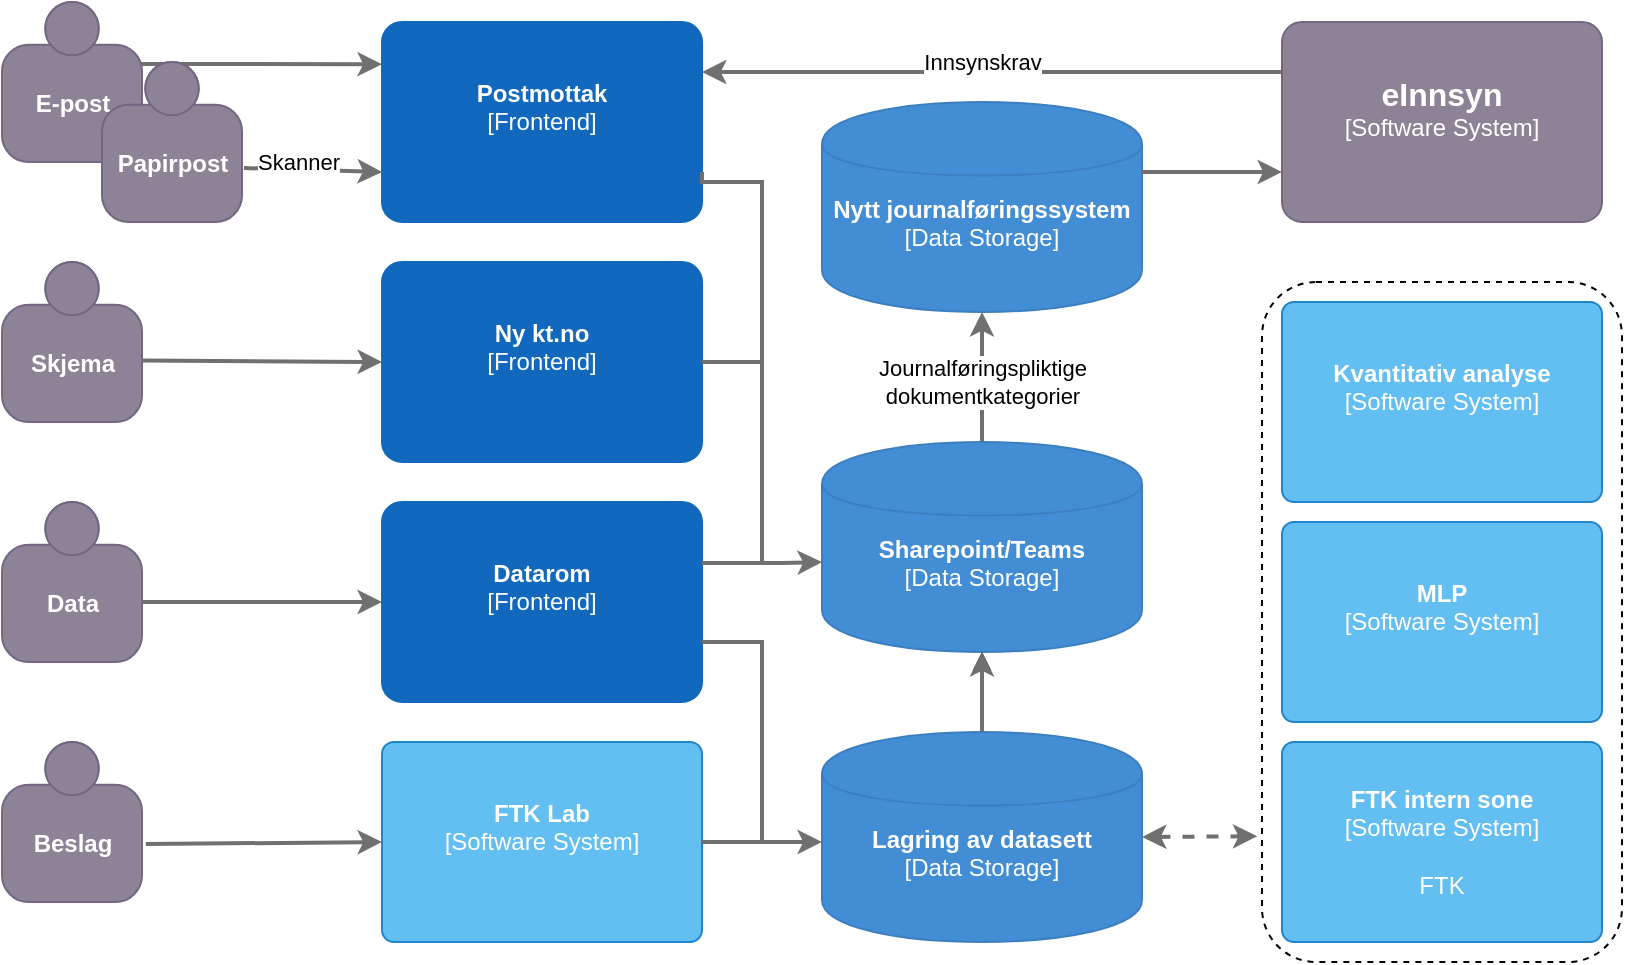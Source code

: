 <mxfile version="24.8.3" pages="15">
  <diagram id="zNMGI6wU0Mi8Qe2H5Q59" name="Dataflyt inn">
    <mxGraphModel dx="988" dy="573" grid="1" gridSize="10" guides="1" tooltips="1" connect="1" arrows="1" fold="1" page="1" pageScale="1" pageWidth="827" pageHeight="1169" math="0" shadow="0">
      <root>
        <mxCell id="0" />
        <mxCell id="1" parent="0" />
        <mxCell id="lhokiOedD1wRkCvFBzF--14" style="edgeStyle=none;rounded=0;orthogonalLoop=1;jettySize=auto;html=1;strokeColor=#707070;strokeWidth=2;fontColor=#707070;startArrow=classic;startFill=1;dashed=1;entryX=-0.013;entryY=0.815;entryDx=0;entryDy=0;entryPerimeter=0;exitX=1;exitY=0.5;exitDx=0;exitDy=0;exitPerimeter=0;" parent="1" source="lhokiOedD1wRkCvFBzF--1" target="gFoLjj9Q3s403QMn3T-1-1" edge="1">
          <mxGeometry relative="1" as="geometry">
            <mxPoint x="646" y="398" as="targetPoint" />
            <mxPoint x="591" y="390" as="sourcePoint" />
          </mxGeometry>
        </mxCell>
        <mxCell id="gFoLjj9Q3s403QMn3T-1-1" value="" style="rounded=1;whiteSpace=wrap;html=1;labelBorderColor=none;shadow=0;dashed=1;" parent="1" vertex="1">
          <mxGeometry x="640" y="150" width="180" height="340" as="geometry" />
        </mxCell>
        <mxCell id="lhokiOedD1wRkCvFBzF--8" style="edgeStyle=none;rounded=0;orthogonalLoop=1;jettySize=auto;html=1;strokeColor=#707070;strokeWidth=2;fontColor=#707070;entryX=0.5;entryY=1;entryDx=0;entryDy=0;entryPerimeter=0;exitX=0.5;exitY=0;exitDx=0;exitDy=0;exitPerimeter=0;" parent="1" source="lhokiOedD1wRkCvFBzF--3" target="lhokiOedD1wRkCvFBzF--4" edge="1">
          <mxGeometry relative="1" as="geometry">
            <mxPoint x="680" y="146.03" as="targetPoint" />
            <mxPoint x="610" y="145" as="sourcePoint" />
          </mxGeometry>
        </mxCell>
        <mxCell id="lnmgxQ-TkLNhtuKLghFE-9" style="edgeStyle=none;rounded=0;orthogonalLoop=1;jettySize=auto;html=1;strokeColor=#707070;strokeWidth=2;fontColor=#707070;entryX=0;entryY=0.364;entryDx=0;entryDy=0;entryPerimeter=0;exitX=0.857;exitY=0.388;exitDx=0;exitDy=0;exitPerimeter=0;" parent="1" source="lnmgxQ-TkLNhtuKLghFE-3" edge="1">
          <mxGeometry relative="1" as="geometry">
            <mxPoint x="200" y="41.08" as="targetPoint" />
            <mxPoint x="80" y="39.996" as="sourcePoint" />
          </mxGeometry>
        </mxCell>
        <object placeholders="1" c4Name="E-post" c4Type="Person" c4Description="" label="&lt;b&gt;%c4Name%&lt;/b&gt;&lt;div&gt;%c4Description%&lt;/div&gt;" tooltip="Eksternt firma eller person" id="lnmgxQ-TkLNhtuKLghFE-3">
          <mxCell style="html=1;dashed=0;whitespace=wrap;fillColor=#8C8496;strokeColor=#736782;fontColor=#ffffff;shape=mxgraph.c4.person;align=center;metaEdit=1;points=[[0.5,0,0],[1,0.5,0],[1,0.75,0],[0.75,1,0],[0.5,1,0],[0.25,1,0],[0,0.75,0],[0,0.5,0]];metaData={&quot;c4Type&quot;:{&quot;editable&quot;:false}};rounded=1;verticalAlign=middle;arcSize=10;fontFamily=Helvetica;fontSize=12;labelBackgroundColor=none;resizable=1;" parent="1" vertex="1">
            <mxGeometry x="10" y="10" width="70" height="80" as="geometry" />
          </mxCell>
        </object>
        <object placeholders="1" c4Name="Postmottak" c4Type="Frontend" c4Description="" label="&lt;b&gt;%c4Name%&lt;/b&gt;&lt;div&gt;[%c4Type%]&lt;/div&gt;&lt;br&gt;&lt;div&gt;%c4Description%&lt;/div&gt;" link="data:page/id,riFty9M_1o9Zjc9zv7YC" linkTarget="_blank" tooltip="post@kt.no" id="lnmgxQ-TkLNhtuKLghFE-13">
          <mxCell style="rounded=1;whiteSpace=wrap;html=1;labelBackgroundColor=none;fillColor=#1168BD;fontColor=#ffffff;align=center;arcSize=10;strokeColor=#1168BD;metaEdit=1;metaData={&quot;c4Type&quot;:{&quot;editable&quot;:false}};points=[[0.25,0,0],[0.5,0,0],[0.75,0,0],[1,0.25,0],[1,0.5,0],[1,0.75,0],[0.75,1,0],[0.5,1,0],[0.25,1,0],[0,0.75,0],[0,0.5,0],[0,0.25,0]];" parent="1" vertex="1">
            <mxGeometry x="200" y="20" width="160" height="100" as="geometry" />
          </mxCell>
        </object>
        <mxCell id="5p-e-0pEdj6wU1898hby-8" value="" style="endArrow=classic;html=1;rounded=0;entryX=0;entryY=0.75;entryDx=0;entryDy=0;entryPerimeter=0;exitX=1.014;exitY=0.663;exitDx=0;exitDy=0;exitPerimeter=0;strokeWidth=2;strokeColor=#707070;" parent="1" source="5p-e-0pEdj6wU1898hby-22" target="lnmgxQ-TkLNhtuKLghFE-13" edge="1">
          <mxGeometry relative="1" as="geometry">
            <mxPoint x="100" y="240" as="sourcePoint" />
            <mxPoint x="200" y="105" as="targetPoint" />
          </mxGeometry>
        </mxCell>
        <mxCell id="5p-e-0pEdj6wU1898hby-9" value="Skanner" style="edgeLabel;resizable=0;html=1;;align=center;verticalAlign=middle;" parent="5p-e-0pEdj6wU1898hby-8" connectable="0" vertex="1">
          <mxGeometry relative="1" as="geometry">
            <mxPoint x="-8" y="-4" as="offset" />
          </mxGeometry>
        </mxCell>
        <UserObject label="Journalføringspliktige&lt;div&gt;dokumentkategorier&lt;/div&gt;" link="https://konkurransetilsynet.sharepoint.com/sites/Seksjonforinformasjonsforvaltning/Lists/Kategorier/iAlle.aspx" id="CnHp2BACZt2HiP-NToc3-1">
          <mxCell style="edgeLabel;resizable=0;html=1;;align=center;verticalAlign=middle;" parent="5p-e-0pEdj6wU1898hby-8" connectable="0" vertex="1">
            <mxGeometry relative="1" as="geometry">
              <mxPoint x="334" y="106" as="offset" />
            </mxGeometry>
          </mxCell>
        </UserObject>
        <object placeholders="1" c4Name="Datarom" c4Type="Frontend" c4Description="" label="&lt;b&gt;%c4Name%&lt;/b&gt;&lt;div&gt;[%c4Type%]&lt;/div&gt;&lt;br&gt;&lt;div&gt;%c4Description%&lt;/div&gt;" link="https://konkurransetilsynet.sharepoint.com/sites/Share?CT" tooltip="KT Ekstern dokumentutveksling" id="5p-e-0pEdj6wU1898hby-11">
          <mxCell style="rounded=1;whiteSpace=wrap;html=1;labelBackgroundColor=none;fillColor=#1168BD;fontColor=#ffffff;align=center;arcSize=10;strokeColor=#1168BD;metaEdit=1;metaData={&quot;c4Type&quot;:{&quot;editable&quot;:false}};points=[[0.25,0,0],[0.5,0,0],[0.75,0,0],[1,0.25,0],[1,0.5,0],[1,0.75,0],[0.75,1,0],[0.5,1,0],[0.25,1,0],[0,0.75,0],[0,0.5,0],[0,0.25,0]];" parent="1" vertex="1">
            <mxGeometry x="200" y="260" width="160" height="100" as="geometry" />
          </mxCell>
        </object>
        <object placeholders="1" c4Name="Ny kt.no" c4Type="Frontend" c4Description="" label="&lt;b&gt;%c4Name%&lt;/b&gt;&lt;div&gt;[%c4Type%]&lt;/div&gt;&lt;br&gt;&lt;div&gt;%c4Description%&lt;/div&gt;" link="data:page/id,KBZA_GLIqCq3Hr5ouC0Q" tooltip="Konkurransetilsynets eksterne nettside" id="5p-e-0pEdj6wU1898hby-13">
          <mxCell style="rounded=1;whiteSpace=wrap;html=1;labelBackgroundColor=none;fillColor=#1168BD;fontColor=#ffffff;align=center;arcSize=10;strokeColor=#1168BD;metaEdit=1;metaData={&quot;c4Type&quot;:{&quot;editable&quot;:false}};points=[[0.25,0,0],[0.5,0,0],[0.75,0,0],[1,0.25,0],[1,0.5,0],[1,0.75,0],[0.75,1,0],[0.5,1,0],[0.25,1,0],[0,0.75,0],[0,0.5,0],[0,0.25,0]];" parent="1" vertex="1">
            <mxGeometry x="200" y="140" width="160" height="100" as="geometry" />
          </mxCell>
        </object>
        <object placeholders="1" c4Name="FTK Lab" c4Type="Software System" c4Description="" label="&lt;b&gt;%c4Name%&lt;/b&gt;&lt;div&gt;[%c4Type%]&lt;/div&gt;&lt;br&gt;&lt;div&gt;%c4Description%&lt;/div&gt;" link="data:page/id,k1kP_jFq2pSngWNoGtI5" tooltip="FTK uten nettilgang" id="5p-e-0pEdj6wU1898hby-16">
          <mxCell style="rounded=1;whiteSpace=wrap;html=1;labelBackgroundColor=none;fillColor=#63BEF2;fontColor=#ffffff;align=center;arcSize=6;strokeColor=#2086C9;metaEdit=1;metaData={&quot;c4Type&quot;:{&quot;editable&quot;:false}};points=[[0.25,0,0],[0.5,0,0],[0.75,0,0],[1,0.25,0],[1,0.5,0],[1,0.75,0],[0.75,1,0],[0.5,1,0],[0.25,1,0],[0,0.75,0],[0,0.5,0],[0,0.25,0]];verticalAlign=middle;fontFamily=Helvetica;fontSize=12;resizable=0;" parent="1" vertex="1">
            <mxGeometry x="200" y="380" width="160" height="100" as="geometry" />
          </mxCell>
        </object>
        <mxCell id="5p-e-0pEdj6wU1898hby-18" style="edgeStyle=none;rounded=0;orthogonalLoop=1;jettySize=auto;html=1;strokeColor=#707070;strokeWidth=2;fontColor=#707070;exitX=0.987;exitY=0.625;exitDx=0;exitDy=0;exitPerimeter=0;entryX=0;entryY=0.5;entryDx=0;entryDy=0;entryPerimeter=0;" parent="1" source="5p-e-0pEdj6wU1898hby-24" target="5p-e-0pEdj6wU1898hby-11" edge="1">
          <mxGeometry relative="1" as="geometry">
            <mxPoint x="198" y="250" as="targetPoint" />
            <mxPoint x="100" y="350" as="sourcePoint" />
          </mxGeometry>
        </mxCell>
        <mxCell id="5p-e-0pEdj6wU1898hby-20" style="edgeStyle=none;rounded=0;orthogonalLoop=1;jettySize=auto;html=1;strokeColor=#707070;strokeWidth=2;fontColor=#707070;entryX=0;entryY=0.5;entryDx=0;entryDy=0;entryPerimeter=0;exitX=1.027;exitY=0.638;exitDx=0;exitDy=0;exitPerimeter=0;" parent="1" source="lhokiOedD1wRkCvFBzF--22" target="5p-e-0pEdj6wU1898hby-16" edge="1">
          <mxGeometry relative="1" as="geometry">
            <mxPoint x="200" y="435" as="targetPoint" />
            <mxPoint x="79.09" y="457.28" as="sourcePoint" />
          </mxGeometry>
        </mxCell>
        <object placeholders="1" c4Name="Papirpost" c4Type="Person" c4Description="" label="&lt;b&gt;%c4Name%&lt;/b&gt;&lt;div&gt;%c4Description%&lt;/div&gt;" tooltip="Eksternt firma eller person" id="5p-e-0pEdj6wU1898hby-22">
          <mxCell style="html=1;dashed=0;whitespace=wrap;fillColor=#8C8496;strokeColor=#736782;fontColor=#ffffff;shape=mxgraph.c4.person;align=center;metaEdit=1;points=[[0.5,0,0],[1,0.5,0],[1,0.75,0],[0.75,1,0],[0.5,1,0],[0.25,1,0],[0,0.75,0],[0,0.5,0]];metaData={&quot;c4Type&quot;:{&quot;editable&quot;:false}};rounded=1;verticalAlign=middle;arcSize=10;fontFamily=Helvetica;fontSize=12;labelBackgroundColor=none;resizable=1;" parent="1" vertex="1">
            <mxGeometry x="60" y="40" width="70" height="80" as="geometry" />
          </mxCell>
        </object>
        <object placeholders="1" c4Name="Data" c4Type="Person" c4Description="" label="&lt;b&gt;%c4Name%&lt;/b&gt;&lt;div&gt;%c4Description%&lt;/div&gt;" tooltip="Eksternt firma" id="5p-e-0pEdj6wU1898hby-24">
          <mxCell style="html=1;dashed=0;whitespace=wrap;fillColor=#8C8496;strokeColor=#736782;fontColor=#ffffff;shape=mxgraph.c4.person;align=center;metaEdit=1;points=[[0.5,0,0],[1,0.5,0],[1,0.75,0],[0.75,1,0],[0.5,1,0],[0.25,1,0],[0,0.75,0],[0,0.5,0]];metaData={&quot;c4Type&quot;:{&quot;editable&quot;:false}};rounded=1;verticalAlign=middle;arcSize=10;fontFamily=Helvetica;fontSize=12;labelBackgroundColor=none;resizable=1;" parent="1" vertex="1">
            <mxGeometry x="10" y="260" width="70" height="80" as="geometry" />
          </mxCell>
        </object>
        <object placeholders="1" c4Name="Skjema" c4Type="Person" c4Description="" label="&lt;b&gt;%c4Name%&lt;/b&gt;&lt;div&gt;%c4Description%&lt;/div&gt;" tooltip="Eksternt firma" id="5p-e-0pEdj6wU1898hby-25">
          <mxCell style="html=1;dashed=0;whitespace=wrap;fillColor=#8C8496;strokeColor=#736782;fontColor=#ffffff;shape=mxgraph.c4.person;align=center;metaEdit=1;points=[[0.5,0,0],[1,0.5,0],[1,0.75,0],[0.75,1,0],[0.5,1,0],[0.25,1,0],[0,0.75,0],[0,0.5,0]];metaData={&quot;c4Type&quot;:{&quot;editable&quot;:false}};rounded=1;verticalAlign=middle;arcSize=10;fontFamily=Helvetica;fontSize=12;labelBackgroundColor=none;resizable=1;" parent="1" vertex="1">
            <mxGeometry x="10" y="140" width="70" height="80" as="geometry" />
          </mxCell>
        </object>
        <mxCell id="5p-e-0pEdj6wU1898hby-26" style="edgeStyle=none;rounded=0;orthogonalLoop=1;jettySize=auto;html=1;strokeColor=#707070;strokeWidth=2;fontColor=#707070;exitX=0.997;exitY=0.615;exitDx=0;exitDy=0;exitPerimeter=0;entryX=0;entryY=0.5;entryDx=0;entryDy=0;entryPerimeter=0;" parent="1" source="5p-e-0pEdj6wU1898hby-25" target="5p-e-0pEdj6wU1898hby-13" edge="1">
          <mxGeometry relative="1" as="geometry">
            <mxPoint x="200" y="300" as="targetPoint" />
            <mxPoint x="79" y="350" as="sourcePoint" />
          </mxGeometry>
        </mxCell>
        <mxCell id="gFoLjj9Q3s403QMn3T-1-13" value="" style="edgeStyle=orthogonalEdgeStyle;rounded=0;orthogonalLoop=1;jettySize=auto;html=1;" parent="1" source="lhokiOedD1wRkCvFBzF--1" target="lhokiOedD1wRkCvFBzF--3" edge="1">
          <mxGeometry relative="1" as="geometry" />
        </mxCell>
        <object placeholders="1" c4Description="" label="&lt;b style=&quot;font-size: 12px;&quot;&gt;%c4Name%&lt;/b&gt;&lt;div style=&quot;font-size: 12px;&quot;&gt;[%c4Type%]&lt;/div&gt;&lt;br style=&quot;font-size: 12px;&quot;&gt;&lt;div style=&quot;font-size: 12px;&quot;&gt;%c4Description%&lt;/div&gt;" c4Name="Lagring av datasett" c4Type="Data Storage" link="data:page/id,gqWblNubQF4karUzQvhE" tooltip="Azure Files med Azure File Sync" id="lhokiOedD1wRkCvFBzF--1">
          <mxCell style="shape=cylinder;whiteSpace=wrap;html=1;boundedLbl=1;rounded=0;labelBackgroundColor=none;fillColor=#438DD5;fontSize=12;fontColor=#ffffff;align=center;strokeColor=#3C7FC0;metaEdit=1;points=[[0.5,0,0],[1,0.25,0],[1,0.5,0],[1,0.75,0],[0.5,1,0],[0,0.75,0],[0,0.5,0],[0,0.25,0]];metaData={&quot;c4Type&quot;:{&quot;editable&quot;:false}};" parent="1" vertex="1">
            <mxGeometry x="420" y="375" width="160" height="105" as="geometry" />
          </mxCell>
        </object>
        <object placeholders="1" c4Description="" label="&lt;b style=&quot;font-size: 12px;&quot;&gt;%c4Name%&lt;/b&gt;&lt;div style=&quot;font-size: 12px;&quot;&gt;[%c4Type%]&lt;/div&gt;&lt;br style=&quot;font-size: 12px;&quot;&gt;&lt;div style=&quot;font-size: 12px;&quot;&gt;%c4Description%&lt;/div&gt;" c4Name="Sharepoint/Teams" c4Type="Data Storage" link="data:page/id,MMkyiIINHcqf1Y7FRid9" tooltip="Saksbehandlernes brukergrensesnitt" id="lhokiOedD1wRkCvFBzF--3">
          <mxCell style="shape=cylinder;whiteSpace=wrap;html=1;boundedLbl=1;rounded=0;labelBackgroundColor=none;fillColor=#438DD5;fontSize=12;fontColor=#ffffff;align=center;strokeColor=#3C7FC0;metaEdit=1;points=[[0.5,0,0],[1,0.25,0],[1,0.5,0],[1,0.75,0],[0.5,1,0],[0,0.75,0],[0,0.5,0],[0,0.25,0]];metaData={&quot;c4Type&quot;:{&quot;editable&quot;:false}};" parent="1" vertex="1">
            <mxGeometry x="420" y="230" width="160" height="105" as="geometry" />
          </mxCell>
        </object>
        <object placeholders="1" c4Description="" label="&lt;b style=&quot;font-size: 12px;&quot;&gt;%c4Name%&lt;/b&gt;&lt;div style=&quot;font-size: 12px;&quot;&gt;[%c4Type%]&lt;/div&gt;&lt;br style=&quot;font-size: 12px;&quot;&gt;&lt;div style=&quot;font-size: 12px;&quot;&gt;%c4Description%&lt;/div&gt;" c4Name="Nytt journalføringssystem" c4Type="Data Storage" link="data:page/id,kM9DTwa_VgGaLRJCtsJp" tooltip="Frittstående arkivkjerne med brukergrensesnitt for kun arkivarer og administrator" id="lhokiOedD1wRkCvFBzF--4">
          <mxCell style="shape=cylinder;whiteSpace=wrap;html=1;boundedLbl=1;rounded=0;labelBackgroundColor=none;fillColor=#438DD5;fontSize=12;fontColor=#ffffff;align=center;strokeColor=#3C7FC0;metaEdit=1;points=[[0.5,0,0],[1,0.25,0],[1,0.5,0],[1,0.75,0],[0.5,1,0],[0,0.75,0],[0,0.5,0],[0,0.25,0]];metaData={&quot;c4Type&quot;:{&quot;editable&quot;:false}};" parent="1" vertex="1">
            <mxGeometry x="420" y="60" width="160" height="105" as="geometry" />
          </mxCell>
        </object>
        <mxCell id="lhokiOedD1wRkCvFBzF--10" style="edgeStyle=none;rounded=0;orthogonalLoop=1;jettySize=auto;html=1;strokeColor=#707070;strokeWidth=2;fontColor=#707070;exitX=1;exitY=0.333;exitDx=0;exitDy=0;exitPerimeter=0;entryX=0;entryY=0.75;entryDx=0;entryDy=0;entryPerimeter=0;" parent="1" source="lhokiOedD1wRkCvFBzF--4" target="LXH957WNBUGfyvkMVuLL-1" edge="1">
          <mxGeometry relative="1" as="geometry">
            <mxPoint x="730" y="120" as="targetPoint" />
            <mxPoint x="600" y="201" as="sourcePoint" />
          </mxGeometry>
        </mxCell>
        <mxCell id="lhokiOedD1wRkCvFBzF--19" value="" style="endArrow=classic;html=1;rounded=0;entryX=1;entryY=0.25;entryDx=0;entryDy=0;entryPerimeter=0;exitX=0;exitY=0.25;exitDx=0;exitDy=0;exitPerimeter=0;strokeWidth=2;strokeColor=#707070;" parent="1" target="lnmgxQ-TkLNhtuKLghFE-13" edge="1">
          <mxGeometry relative="1" as="geometry">
            <mxPoint x="650" y="45" as="sourcePoint" />
            <mxPoint x="578.5" y="-67" as="targetPoint" />
          </mxGeometry>
        </mxCell>
        <mxCell id="lhokiOedD1wRkCvFBzF--20" value="Innsynskrav" style="edgeLabel;resizable=0;html=1;;align=center;verticalAlign=middle;" parent="lhokiOedD1wRkCvFBzF--19" connectable="0" vertex="1">
          <mxGeometry relative="1" as="geometry">
            <mxPoint x="-5" y="-5" as="offset" />
          </mxGeometry>
        </mxCell>
        <object placeholders="1" c4Name="Beslag" c4Type="Person" c4Description="" label="&lt;b&gt;%c4Name%&lt;/b&gt;&lt;div&gt;%c4Description%&lt;/div&gt;" tooltip="Eksternt firma" id="lhokiOedD1wRkCvFBzF--22">
          <mxCell style="html=1;dashed=0;whitespace=wrap;fillColor=#8C8496;strokeColor=#736782;fontColor=#ffffff;shape=mxgraph.c4.person;align=center;metaEdit=1;points=[[0.5,0,0],[1,0.5,0],[1,0.75,0],[0.75,1,0],[0.5,1,0],[0.25,1,0],[0,0.75,0],[0,0.5,0]];metaData={&quot;c4Type&quot;:{&quot;editable&quot;:false}};rounded=1;verticalAlign=middle;arcSize=10;fontFamily=Helvetica;fontSize=12;labelBackgroundColor=none;resizable=1;" parent="1" vertex="1">
            <mxGeometry x="10" y="380" width="70" height="80" as="geometry" />
          </mxCell>
        </object>
        <mxCell id="Lnd7dqwJ6gBZuBjxFB_a-4" value="" style="edgeStyle=orthogonalEdgeStyle;rounded=0;orthogonalLoop=1;jettySize=auto;html=1;strokeWidth=2;strokeColor=#707070;exitX=1;exitY=0.5;exitDx=0;exitDy=0;exitPerimeter=0;endArrow=none;endFill=0;" parent="1" source="5p-e-0pEdj6wU1898hby-13" edge="1">
          <mxGeometry relative="1" as="geometry">
            <mxPoint x="360" y="200" as="sourcePoint" />
            <mxPoint x="390" y="290" as="targetPoint" />
            <Array as="points">
              <mxPoint x="390" y="190" />
              <mxPoint x="390" y="290" />
            </Array>
          </mxGeometry>
        </mxCell>
        <mxCell id="Lnd7dqwJ6gBZuBjxFB_a-5" value="" style="edgeStyle=orthogonalEdgeStyle;rounded=0;orthogonalLoop=1;jettySize=auto;html=1;strokeWidth=2;strokeColor=#707070;exitX=1;exitY=0.75;exitDx=0;exitDy=0;exitPerimeter=0;endArrow=none;endFill=0;" parent="1" source="lnmgxQ-TkLNhtuKLghFE-13" edge="1">
          <mxGeometry relative="1" as="geometry">
            <mxPoint x="360" y="80" as="sourcePoint" />
            <mxPoint x="380" y="190" as="targetPoint" />
            <Array as="points">
              <mxPoint x="360" y="100" />
              <mxPoint x="390" y="100" />
              <mxPoint x="390" y="190" />
            </Array>
          </mxGeometry>
        </mxCell>
        <object placeholders="1" c4Name="eInnsyn" c4Type="Software System" c4Description="" label="&lt;font style=&quot;font-size: 16px&quot;&gt;&lt;b&gt;%c4Name%&lt;/b&gt;&lt;/font&gt;&lt;div&gt;[%c4Type%]&lt;/div&gt;&lt;br&gt;&lt;div&gt;&lt;font style=&quot;font-size: 11px&quot;&gt;&lt;font color=&quot;#cccccc&quot;&gt;%c4Description%&lt;/font&gt;&lt;/div&gt;" tooltip="Eksternt system" link="https://einnsyn.no/sok?f=301641a9-3c62-4803-af75-cce1040ce0eb" id="LXH957WNBUGfyvkMVuLL-1">
          <mxCell style="rounded=1;whiteSpace=wrap;html=1;labelBackgroundColor=none;fillColor=#8C8496;fontColor=#ffffff;align=center;arcSize=10;strokeColor=#736782;metaEdit=1;resizable=1;points=[[0.25,0,0],[0.5,0,0],[0.75,0,0],[1,0.25,0],[1,0.5,0],[1,0.75,0],[0.75,1,0],[0.5,1,0],[0.25,1,0],[0,0.75,0],[0,0.5,0],[0,0.25,0]];movable=1;rotatable=1;deletable=1;editable=1;locked=0;connectable=1;" parent="1" vertex="1">
            <mxGeometry x="650" y="20" width="160" height="100" as="geometry" />
          </mxCell>
        </object>
        <object placeholders="1" c4Name="MLP" c4Type="Software System" c4Description="" label="&lt;b&gt;%c4Name%&lt;/b&gt;&lt;div&gt;[%c4Type%]&lt;/div&gt;&lt;br&gt;&lt;div&gt;%c4Description%&lt;/div&gt;" link="data:page/id,0wcvV2fvpvfQFUzSbVlZ" tooltip="Maskinlæringsplattformen" id="lhokiOedD1wRkCvFBzF--23">
          <mxCell style="rounded=1;whiteSpace=wrap;html=1;labelBackgroundColor=none;fillColor=#63BEF2;align=center;arcSize=6;strokeColor=#2086C9;metaEdit=1;metaData={&quot;c4Type&quot;:{&quot;editable&quot;:false}};points=[[0.25,0,0],[0.5,0,0],[0.75,0,0],[1,0.25,0],[1,0.5,0],[1,0.75,0],[0.75,1,0],[0.5,1,0],[0.25,1,0],[0,0.75,0],[0,0.5,0],[0,0.25,0]];verticalAlign=middle;fontFamily=Helvetica;fontSize=12;fontColor=#ffffff;resizable=0;" parent="1" vertex="1">
            <mxGeometry x="650" y="270" width="160" height="100" as="geometry" />
          </mxCell>
        </object>
        <object placeholders="1" c4Name="FTK intern sone" c4Type="Software System" c4Description="FTK " label="&lt;b&gt;%c4Name%&lt;/b&gt;&lt;div&gt;[%c4Type%]&lt;/div&gt;&lt;br&gt;&lt;div&gt;%c4Description%&lt;/div&gt;" link="data:page/id,k1kP_jFq2pSngWNoGtI5" tooltip="FTK på internt nett" id="lhokiOedD1wRkCvFBzF--2">
          <mxCell style="rounded=1;whiteSpace=wrap;html=1;labelBackgroundColor=none;fillColor=#63BEF2;align=center;arcSize=6;strokeColor=#2086C9;metaEdit=1;metaData={&quot;c4Type&quot;:{&quot;editable&quot;:false}};points=[[0.25,0,0],[0.5,0,0],[0.75,0,0],[1,0.25,0],[1,0.5,0],[1,0.75,0],[0.75,1,0],[0.5,1,0],[0.25,1,0],[0,0.75,0],[0,0.5,0],[0,0.25,0]];verticalAlign=middle;fontFamily=Helvetica;fontSize=12;fontColor=#ffffff;resizable=0;" parent="1" vertex="1">
            <mxGeometry x="650" y="380" width="160" height="100" as="geometry" />
          </mxCell>
        </object>
        <object placeholders="1" c4Name="Kvantitativ analyse" c4Type="Software System" c4Description="" label="&lt;b&gt;%c4Name%&lt;/b&gt;&lt;div&gt;[%c4Type%]&lt;/div&gt;&lt;br&gt;&lt;div&gt;%c4Description%&lt;/div&gt;" link="data:page/id,0wcvV2fvpvfQFUzSbVlZ" tooltip="" id="gFoLjj9Q3s403QMn3T-1-4">
          <mxCell style="rounded=1;whiteSpace=wrap;html=1;labelBackgroundColor=none;fillColor=#63BEF2;align=center;arcSize=6;strokeColor=#2086C9;metaEdit=1;metaData={&quot;c4Type&quot;:{&quot;editable&quot;:false}};points=[[0.25,0,0],[0.5,0,0],[0.75,0,0],[1,0.25,0],[1,0.5,0],[1,0.75,0],[0.75,1,0],[0.5,1,0],[0.25,1,0],[0,0.75,0],[0,0.5,0],[0,0.25,0]];verticalAlign=middle;fontFamily=Helvetica;fontSize=12;fontColor=#ffffff;resizable=0;" parent="1" vertex="1">
            <mxGeometry x="650" y="160" width="160" height="100" as="geometry" />
          </mxCell>
        </object>
        <mxCell id="gFoLjj9Q3s403QMn3T-1-12" style="edgeStyle=none;rounded=0;orthogonalLoop=1;jettySize=auto;html=1;strokeColor=#707070;strokeWidth=2;fontColor=#707070;entryX=0.5;entryY=1;entryDx=0;entryDy=0;entryPerimeter=0;exitX=0.5;exitY=0;exitDx=0;exitDy=0;exitPerimeter=0;" parent="1" source="lhokiOedD1wRkCvFBzF--1" target="lhokiOedD1wRkCvFBzF--3" edge="1">
          <mxGeometry relative="1" as="geometry">
            <mxPoint x="510" y="340" as="targetPoint" />
            <mxPoint x="510" y="380" as="sourcePoint" />
          </mxGeometry>
        </mxCell>
        <mxCell id="gFoLjj9Q3s403QMn3T-1-17" style="edgeStyle=none;rounded=0;orthogonalLoop=1;jettySize=auto;html=1;strokeColor=#707070;strokeWidth=2;fontColor=#707070;" parent="1" edge="1">
          <mxGeometry relative="1" as="geometry">
            <mxPoint x="420" y="430" as="targetPoint" />
            <mxPoint x="360" y="430" as="sourcePoint" />
            <Array as="points">
              <mxPoint x="400" y="430" />
              <mxPoint x="410" y="430" />
            </Array>
          </mxGeometry>
        </mxCell>
        <mxCell id="gFoLjj9Q3s403QMn3T-1-18" style="edgeStyle=none;rounded=0;orthogonalLoop=1;jettySize=auto;html=1;strokeColor=#707070;strokeWidth=2;fontColor=#707070;endArrow=none;endFill=0;" parent="1" edge="1">
          <mxGeometry relative="1" as="geometry">
            <mxPoint x="390" y="430" as="targetPoint" />
            <mxPoint x="360" y="330" as="sourcePoint" />
            <Array as="points">
              <mxPoint x="390" y="330" />
            </Array>
          </mxGeometry>
        </mxCell>
        <mxCell id="gFoLjj9Q3s403QMn3T-1-19" style="edgeStyle=none;rounded=0;orthogonalLoop=1;jettySize=auto;html=1;strokeColor=#707070;strokeWidth=2;fontColor=#707070;" parent="1" edge="1">
          <mxGeometry relative="1" as="geometry">
            <mxPoint x="420" y="290" as="targetPoint" />
            <mxPoint x="360" y="290.5" as="sourcePoint" />
            <Array as="points">
              <mxPoint x="400" y="290.5" />
            </Array>
          </mxGeometry>
        </mxCell>
      </root>
    </mxGraphModel>
  </diagram>
  <diagram id="riFty9M_1o9Zjc9zv7YC" name="Postmottak">
    <mxGraphModel dx="1432" dy="831" grid="1" gridSize="10" guides="1" tooltips="1" connect="1" arrows="1" fold="1" page="1" pageScale="1" pageWidth="827" pageHeight="1169" math="0" shadow="0">
      <root>
        <mxCell id="0" />
        <mxCell id="1" parent="0" />
        <mxCell id="weOtaX8sizol4RrOngQJ-1" value="" style="rounded=1;whiteSpace=wrap;html=1;labelBorderColor=none;shadow=0;dashed=1;" vertex="1" parent="1">
          <mxGeometry x="390" y="20" width="150" height="260" as="geometry" />
        </mxCell>
        <object placeholders="1" c4Name="Postmottak" c4Type="Email" c4Description="" label="&lt;b&gt;%c4Name%&lt;/b&gt;&lt;div&gt;[%c4Type%]&lt;/div&gt;&lt;br&gt;&lt;div&gt;%c4Description%&lt;/div&gt;" linkTarget="_blank" id="NI2p3W5VeMO1QB1sqK2y-1">
          <mxCell style="rounded=1;whiteSpace=wrap;html=1;labelBackgroundColor=none;fillColor=#1168BD;fontColor=#ffffff;align=center;arcSize=10;strokeColor=#1168BD;metaEdit=1;metaData={&quot;c4Type&quot;:{&quot;editable&quot;:false}};points=[[0.25,0,0],[0.5,0,0],[0.75,0,0],[1,0.25,0],[1,0.5,0],[1,0.75,0],[0.75,1,0],[0.5,1,0],[0.25,1,0],[0,0.75,0],[0,0.5,0],[0,0.25,0]];" parent="1" vertex="1">
            <mxGeometry x="20" y="40" width="130" height="60" as="geometry" />
          </mxCell>
        </object>
        <mxCell id="xCSfhaLp2Q9O3egV-59d-14" value="Yes" style="rounded=0;html=1;jettySize=auto;orthogonalLoop=1;fontSize=11;endArrow=block;endFill=0;endSize=8;strokeWidth=1;shadow=0;labelBackgroundColor=none;" parent="1" edge="1">
          <mxGeometry x="340" y="250" as="geometry">
            <mxPoint as="offset" />
            <mxPoint x="350" y="300" as="targetPoint" />
          </mxGeometry>
        </mxCell>
        <mxCell id="xCSfhaLp2Q9O3egV-59d-15" value="No" style="edgeStyle=orthogonalEdgeStyle;rounded=0;html=1;jettySize=auto;orthogonalLoop=1;fontSize=11;endArrow=block;endFill=0;endSize=8;strokeWidth=1;shadow=0;labelBackgroundColor=none;" parent="1" edge="1">
          <mxGeometry x="390" y="210" as="geometry">
            <mxPoint as="offset" />
            <mxPoint x="400" y="220" as="sourcePoint" />
          </mxGeometry>
        </mxCell>
        <mxCell id="xCSfhaLp2Q9O3egV-59d-19" value="Yes" style="edgeStyle=orthogonalEdgeStyle;rounded=0;html=1;jettySize=auto;orthogonalLoop=1;fontSize=11;endArrow=block;endFill=0;endSize=8;strokeWidth=1;shadow=0;labelBackgroundColor=none;" parent="1" edge="1">
          <mxGeometry x="390" y="330" as="geometry">
            <mxPoint as="offset" />
            <mxPoint x="400" y="340" as="sourcePoint" />
          </mxGeometry>
        </mxCell>
        <mxCell id="sDh-2Osx3zRGAHq1NDjN-3" value="" style="edgeStyle=orthogonalEdgeStyle;rounded=0;orthogonalLoop=1;jettySize=auto;html=1;" parent="1" edge="1">
          <mxGeometry relative="1" as="geometry">
            <mxPoint x="80" y="240" as="sourcePoint" />
          </mxGeometry>
        </mxCell>
        <mxCell id="sDh-2Osx3zRGAHq1NDjN-10" value="" style="edgeStyle=orthogonalEdgeStyle;rounded=0;orthogonalLoop=1;jettySize=auto;html=1;" parent="1" edge="1">
          <mxGeometry relative="1" as="geometry">
            <mxPoint x="280" y="240" as="sourcePoint" />
          </mxGeometry>
        </mxCell>
        <mxCell id="sDh-2Osx3zRGAHq1NDjN-13" value="" style="edgeStyle=orthogonalEdgeStyle;rounded=0;orthogonalLoop=1;jettySize=auto;html=1;" parent="1" edge="1">
          <mxGeometry relative="1" as="geometry">
            <mxPoint x="280" y="440" as="sourcePoint" />
          </mxGeometry>
        </mxCell>
        <UserObject label="Bevaringsverdig?" tooltip="Journalføringspliktig, arkivverdig eller ønskelig å lagre av andre grunner" id="sKABNgXzZgm3t2b2FU51-1">
          <mxCell style="strokeWidth=2;html=1;shape=mxgraph.flowchart.decision;whiteSpace=wrap;fontFamily=Helvetica;fontSize=12;fontColor=#000000;align=center;strokeColor=#9673a6;fillColor=#e1d5e7;" parent="1" vertex="1">
            <mxGeometry x="195" y="20" width="130" height="100" as="geometry" />
          </mxCell>
        </UserObject>
        <mxCell id="sKABNgXzZgm3t2b2FU51-2" value="" style="edgeStyle=orthogonalEdgeStyle;rounded=0;orthogonalLoop=1;jettySize=auto;html=1;exitX=1;exitY=0.5;exitDx=0;exitDy=0;exitPerimeter=0;strokeColor=#707070;strokeWidth=2;align=center;verticalAlign=middle;fontFamily=Helvetica;fontSize=11;fontColor=#707070;labelBackgroundColor=default;endArrow=classic;" parent="1" source="NI2p3W5VeMO1QB1sqK2y-1" target="sKABNgXzZgm3t2b2FU51-1" edge="1">
          <mxGeometry relative="1" as="geometry">
            <mxPoint x="160" y="70" as="sourcePoint" />
            <mxPoint x="170" y="70" as="targetPoint" />
          </mxGeometry>
        </mxCell>
        <object placeholders="1" c4Name="Saksbehandler" c4Type="Email" c4Description="" label="&lt;b&gt;%c4Name%&lt;/b&gt;&lt;div&gt;[%c4Type%]&lt;/div&gt;&lt;br&gt;&lt;div&gt;%c4Description%&lt;/div&gt;" linkTarget="_blank" tooltip="Oversendes pr e-post" id="2TS-cLuS4wbk6AotrT8f-2">
          <mxCell style="rounded=1;whiteSpace=wrap;html=1;labelBackgroundColor=none;fillColor=#1168BD;fontColor=#ffffff;align=center;arcSize=10;strokeColor=#1168BD;metaEdit=1;metaData={&quot;c4Type&quot;:{&quot;editable&quot;:false}};points=[[0.25,0,0],[0.5,0,0],[0.75,0,0],[1,0.25,0],[1,0.5,0],[1,0.75,0],[0.75,1,0],[0.5,1,0],[0.25,1,0],[0,0.75,0],[0,0.5,0],[0,0.25,0]];" parent="1" vertex="1">
            <mxGeometry x="400" y="40" width="130" height="60" as="geometry" />
          </mxCell>
        </object>
        <UserObject label="Journalføringspliktig?" tooltip="Automatisk basert på dokumentkategori" id="zyApMctIktEo1dBbrn69-4">
          <mxCell style="strokeWidth=2;html=1;shape=mxgraph.flowchart.decision;whiteSpace=wrap;fontFamily=Helvetica;fontSize=12;fontColor=#000000;align=center;strokeColor=#9673a6;fillColor=#e1d5e7;" parent="1" vertex="1">
            <mxGeometry x="195" y="320" width="130" height="100" as="geometry" />
          </mxCell>
        </UserObject>
        <mxCell id="zyApMctIktEo1dBbrn69-5" value="" style="edgeStyle=orthogonalEdgeStyle;rounded=0;orthogonalLoop=1;jettySize=auto;html=1;strokeColor=#707070;strokeWidth=2;align=center;verticalAlign=middle;fontFamily=Helvetica;fontSize=11;fontColor=#707070;labelBackgroundColor=default;endArrow=classic;exitX=0.5;exitY=1;exitDx=0;exitDy=0;exitPerimeter=0;entryX=0.5;entryY=0;entryDx=0;entryDy=0;entryPerimeter=0;" parent="1" edge="1" target="iDUiT5D_DviMawJF7N42-1" source="sKABNgXzZgm3t2b2FU51-1">
          <mxGeometry relative="1" as="geometry">
            <mxPoint x="259.22" y="120" as="sourcePoint" />
            <mxPoint x="259" y="170" as="targetPoint" />
            <Array as="points">
              <mxPoint x="260" y="141" />
              <mxPoint x="261" y="141" />
              <mxPoint x="261" y="140" />
              <mxPoint x="260" y="140" />
            </Array>
          </mxGeometry>
        </mxCell>
        <mxCell id="zyApMctIktEo1dBbrn69-6" value="Ja" style="text;html=1;resizable=0;points=[];align=center;verticalAlign=middle;labelBackgroundColor=default;fontFamily=Helvetica;fontSize=11;fontColor=#707070;" parent="zyApMctIktEo1dBbrn69-5" vertex="1" connectable="0">
          <mxGeometry x="-0.3" y="-2" relative="1" as="geometry">
            <mxPoint x="3" as="offset" />
          </mxGeometry>
        </mxCell>
        <object placeholders="1" c4Description="" label="&lt;b style=&quot;font-size: 12px;&quot;&gt;%c4Name%&lt;/b&gt;&lt;div style=&quot;font-size: 12px;&quot;&gt;[%c4Type%]&lt;/div&gt;&lt;br style=&quot;font-size: 12px;&quot;&gt;&lt;div style=&quot;font-size: 12px;&quot;&gt;%c4Description%&lt;/div&gt;" c4Name="Sharepoint/Teams" c4Type="Data Storage" link="data:page/id,rXMBJQsD9wPTN60wKnSM" tooltip="Saksbehandlernes brukergrensesnitt" id="iDUiT5D_DviMawJF7N42-1">
          <mxCell style="shape=cylinder;whiteSpace=wrap;html=1;boundedLbl=1;rounded=0;labelBackgroundColor=none;fillColor=#438DD5;fontSize=12;fontColor=#ffffff;align=center;strokeColor=#3C7FC0;metaEdit=1;points=[[0.5,0,0],[1,0.25,0],[1,0.5,0],[1,0.75,0],[0.5,1,0],[0,0.75,0],[0,0.5,0],[0,0.25,0]];metaData={&quot;c4Type&quot;:{&quot;editable&quot;:false}};" vertex="1" parent="1">
            <mxGeometry x="180" y="170" width="160" height="105" as="geometry" />
          </mxCell>
        </object>
        <mxCell id="iDUiT5D_DviMawJF7N42-2" value="" style="edgeStyle=orthogonalEdgeStyle;rounded=0;orthogonalLoop=1;jettySize=auto;html=1;exitX=1;exitY=0.5;exitDx=0;exitDy=0;exitPerimeter=0;strokeColor=#707070;strokeWidth=2;align=center;verticalAlign=middle;fontFamily=Helvetica;fontSize=11;fontColor=#707070;labelBackgroundColor=default;endArrow=classic;" edge="1" parent="1">
          <mxGeometry relative="1" as="geometry">
            <mxPoint x="325" y="69.5" as="sourcePoint" />
            <mxPoint x="390" y="70" as="targetPoint" />
          </mxGeometry>
        </mxCell>
        <mxCell id="iDUiT5D_DviMawJF7N42-5" value="Nei" style="edgeLabel;html=1;align=center;verticalAlign=middle;resizable=0;points=[];" vertex="1" connectable="0" parent="iDUiT5D_DviMawJF7N42-2">
          <mxGeometry x="-0.244" y="-1" relative="1" as="geometry">
            <mxPoint y="-1" as="offset" />
          </mxGeometry>
        </mxCell>
        <mxCell id="iDUiT5D_DviMawJF7N42-6" value="" style="edgeStyle=orthogonalEdgeStyle;rounded=0;orthogonalLoop=1;jettySize=auto;html=1;strokeColor=#707070;strokeWidth=2;align=center;verticalAlign=middle;fontFamily=Helvetica;fontSize=11;fontColor=#707070;labelBackgroundColor=default;endArrow=classic;exitX=0.5;exitY=1;exitDx=0;exitDy=0;exitPerimeter=0;" edge="1" parent="1" source="zyApMctIktEo1dBbrn69-4">
          <mxGeometry relative="1" as="geometry">
            <mxPoint x="259.34" y="420" as="sourcePoint" />
            <mxPoint x="261" y="470" as="targetPoint" />
            <Array as="points">
              <mxPoint x="260" y="441" />
              <mxPoint x="261" y="440" />
              <mxPoint x="259" y="440" />
            </Array>
          </mxGeometry>
        </mxCell>
        <mxCell id="iDUiT5D_DviMawJF7N42-7" value="Ja" style="text;html=1;resizable=0;points=[];align=center;verticalAlign=middle;labelBackgroundColor=default;fontFamily=Helvetica;fontSize=11;fontColor=#707070;" vertex="1" connectable="0" parent="iDUiT5D_DviMawJF7N42-6">
          <mxGeometry x="-0.3" y="-2" relative="1" as="geometry">
            <mxPoint x="2" as="offset" />
          </mxGeometry>
        </mxCell>
        <mxCell id="eGV5ZrJVFChPa4wCBq50-1" style="edgeStyle=none;rounded=0;orthogonalLoop=1;jettySize=auto;html=1;strokeColor=#707070;strokeWidth=2;fontColor=#707070;entryX=0.5;entryY=1;entryDx=0;entryDy=0;entryPerimeter=0;exitX=0.5;exitY=0;exitDx=0;exitDy=0;exitPerimeter=0;startArrow=classic;startFill=1;endArrow=none;endFill=0;" edge="1" parent="1" source="zyApMctIktEo1dBbrn69-4" target="iDUiT5D_DviMawJF7N42-1">
          <mxGeometry relative="1" as="geometry">
            <mxPoint x="259.5" y="275" as="targetPoint" />
            <mxPoint x="259.5" y="315" as="sourcePoint" />
          </mxGeometry>
        </mxCell>
        <object placeholders="1" c4Description="" label="&lt;b style=&quot;font-size: 12px;&quot;&gt;%c4Name%&lt;/b&gt;&lt;div style=&quot;font-size: 12px;&quot;&gt;[%c4Type%]&lt;/div&gt;&lt;br style=&quot;font-size: 12px;&quot;&gt;&lt;div style=&quot;font-size: 12px;&quot;&gt;%c4Description%&lt;/div&gt;" c4Name="Nytt journalføringssystem" c4Type="Data Storage" link="data:page/id,SF045wSuWdy3ESht9sIM" tooltip="Frittstående arkivkjerne med brukergrensesnitt for kun arkivarer og administrator" id="-ZqUw1RfnQS7e_X0hd8f-1">
          <mxCell style="shape=cylinder;whiteSpace=wrap;html=1;boundedLbl=1;rounded=0;labelBackgroundColor=none;fillColor=#438DD5;fontSize=12;fontColor=#ffffff;align=center;strokeColor=#3C7FC0;metaEdit=1;points=[[0.5,0,0],[1,0.25,0],[1,0.5,0],[1,0.75,0],[0.5,1,0],[0,0.75,0],[0,0.5,0],[0,0.25,0]];metaData={&quot;c4Type&quot;:{&quot;editable&quot;:false}};" vertex="1" parent="1">
            <mxGeometry x="180" y="470" width="160" height="105" as="geometry" />
          </mxCell>
        </object>
        <object placeholders="1" c4Name="" c4Type="Person" c4Description="" label="&lt;b&gt;%c4Name%&lt;/b&gt;&lt;div&gt;%c4Description%&lt;/div&gt;" tooltip="" id="dxtN-ZQ5Ewym3a7ry31G-1">
          <mxCell style="html=1;dashed=0;whitespace=wrap;fillColor=#083F75;strokeColor=#06315C;fontColor=#ffffff;shape=mxgraph.c4.person;align=center;metaEdit=1;points=[[0.5,0,0],[1,0.5,0],[1,0.75,0],[0.75,1,0],[0.5,1,0],[0.25,1,0],[0,0.75,0],[0,0.5,0]];metaData={&quot;c4Type&quot;:{&quot;editable&quot;:false}};rounded=1;verticalAlign=middle;arcSize=10;fontFamily=Helvetica;fontSize=11;labelBackgroundColor=none;resizable=0;" vertex="1" parent="1">
            <mxGeometry x="610" y="90" width="70" height="80" as="geometry" />
          </mxCell>
        </object>
        <object placeholders="1" c4Name="Saksbehandler" c4Type="Teams" c4Description="" label="&lt;b&gt;%c4Name%&lt;/b&gt;&lt;div&gt;[%c4Type%]&lt;/div&gt;&lt;br&gt;&lt;div&gt;%c4Description%&lt;/div&gt;" linkTarget="_blank" tooltip="Varsling via Teams chat eller annet" id="dxtN-ZQ5Ewym3a7ry31G-2">
          <mxCell style="rounded=1;whiteSpace=wrap;html=1;labelBackgroundColor=none;fillColor=#1168BD;fontColor=#ffffff;align=center;arcSize=10;strokeColor=#1168BD;metaEdit=1;metaData={&quot;c4Type&quot;:{&quot;editable&quot;:false}};points=[[0.25,0,0],[0.5,0,0],[0.75,0,0],[1,0.25,0],[1,0.5,0],[1,0.75,0],[0.75,1,0],[0.5,1,0],[0.25,1,0],[0,0.75,0],[0,0.5,0],[0,0.25,0]];" vertex="1" parent="1">
            <mxGeometry x="400" y="192.5" width="130" height="60" as="geometry" />
          </mxCell>
        </object>
        <mxCell id="oELrBSwTt3IaSOhs7-jU-1" style="edgeStyle=none;rounded=0;orthogonalLoop=1;jettySize=auto;html=1;strokeColor=#707070;strokeWidth=2;fontColor=#707070;exitX=0.997;exitY=0.615;exitDx=0;exitDy=0;exitPerimeter=0;" edge="1" parent="1">
          <mxGeometry relative="1" as="geometry">
            <mxPoint x="390" y="223" as="targetPoint" />
            <mxPoint x="340" y="222" as="sourcePoint" />
          </mxGeometry>
        </mxCell>
        <object placeholders="1" c4Name="" c4Type="Person" c4Description="" label="&lt;b&gt;%c4Name%&lt;/b&gt;&lt;div&gt;%c4Description%&lt;/div&gt;" tooltip="" id="MfGxg-vVdCWOSK16sAHj-2">
          <mxCell style="html=1;dashed=0;whitespace=wrap;fillColor=#083F75;strokeColor=#06315C;fontColor=#ffffff;shape=mxgraph.c4.person;align=center;metaEdit=1;points=[[0.5,0,0],[1,0.5,0],[1,0.75,0],[0.75,1,0],[0.5,1,0],[0.25,1,0],[0,0.75,0],[0,0.5,0]];metaData={&quot;c4Type&quot;:{&quot;editable&quot;:false}};rounded=1;verticalAlign=middle;arcSize=10;fontFamily=Helvetica;fontSize=11;labelBackgroundColor=none;resizable=0;" vertex="1" parent="1">
            <mxGeometry x="660" y="130" width="70" height="80" as="geometry" />
          </mxCell>
        </object>
        <mxCell id="weOtaX8sizol4RrOngQJ-2" style="edgeStyle=none;rounded=0;orthogonalLoop=1;jettySize=auto;html=1;strokeColor=#707070;strokeWidth=2;fontColor=#707070;exitX=1;exitY=0.5;exitDx=0;exitDy=0;" edge="1" parent="1" source="weOtaX8sizol4RrOngQJ-1">
          <mxGeometry relative="1" as="geometry">
            <mxPoint x="610" y="150" as="targetPoint" />
            <mxPoint x="570" y="149.5" as="sourcePoint" />
          </mxGeometry>
        </mxCell>
        <mxCell id="wdYIGyJema16GWO57v8Z-1" value="Varsling" style="text;html=1;resizable=0;points=[];align=center;verticalAlign=middle;labelBackgroundColor=default;fontFamily=Helvetica;fontSize=11;fontColor=#707070;" vertex="1" connectable="0" parent="1">
          <mxGeometry x="470" y="160" as="geometry">
            <mxPoint x="-12" y="-12" as="offset" />
          </mxGeometry>
        </mxCell>
      </root>
    </mxGraphModel>
  </diagram>
  <diagram id="KBZA_GLIqCq3Hr5ouC0Q" name="Ny kt.no">
    <mxGraphModel dx="988" dy="573" grid="1" gridSize="10" guides="1" tooltips="1" connect="1" arrows="1" fold="1" page="1" pageScale="1" pageWidth="827" pageHeight="1169" background="none" math="0" shadow="0">
      <root>
        <mxCell id="0" />
        <mxCell id="1" parent="0" />
        <mxCell id="R0J4E8V-qn8KkrTkPty6-1" value="&lt;h1 style=&quot;margin-top: 0px;&quot;&gt;&lt;div&gt;&lt;span style=&quot;font-size: 18px; font-weight: 400;&quot;&gt;&lt;br&gt;&lt;/span&gt;&lt;/div&gt;&lt;ul&gt;&lt;li&gt;&lt;span style=&quot;font-size: 18px; font-weight: 400;&quot;&gt;IF sine innspill til kravspesifikasjon:&lt;/span&gt;&lt;/li&gt;&lt;ul&gt;&lt;li&gt;&lt;span style=&quot;font-size: 18px; background-color: initial; font-weight: normal;&quot;&gt;Skjemaløsning for innhenting av informasjon inkl. vedlegg fra eksterne:&lt;/span&gt;&lt;/li&gt;&lt;ul style=&quot;font-size: 18px;&quot;&gt;&lt;li&gt;&lt;span style=&quot;font-weight: normal;&quot;&gt;Brukervennlig GUI og API for opprettelse av og utsendelse av skjema&lt;/span&gt;&lt;/li&gt;&lt;li&gt;&lt;span style=&quot;font-weight: normal;&quot;&gt;Sikker pålogging for eksterne&lt;/span&gt;&lt;/li&gt;&lt;li&gt;&lt;span style=&quot;font-weight: normal;&quot;&gt;Kan alternativt være del av ny datarom-løsning?&lt;/span&gt;&lt;/li&gt;&lt;li&gt;&lt;span style=&quot;font-weight: normal;&quot;&gt;Avklart at ikke er mulig å implementere i dagens datarom-løsning pga tekniske begrensninger samt utfordringer med lisenser&lt;/span&gt;&lt;/li&gt;&lt;/ul&gt;&lt;li&gt;&lt;span style=&quot;font-weight: normal;&quot;&gt;&lt;font style=&quot;font-size: 18px;&quot;&gt;API som muliggjør automatisk publisering av dokumenter fra interne systemer&lt;/font&gt;&lt;span style=&quot;font-size: 18px; background-color: initial; white-space: pre;&quot;&gt;&#x9;&lt;/span&gt;&lt;/span&gt;&lt;span style=&quot;font-size: 18px; background-color: initial; font-weight: 400;&quot;&gt;&amp;nbsp;&lt;/span&gt;&lt;/li&gt;&lt;/ul&gt;&lt;/ul&gt;&lt;/h1&gt;" style="text;html=1;whiteSpace=wrap;overflow=hidden;rounded=1;fillColor=#1168bd;strokeColor=#116cbd;fontColor=#ffffff;fontFamily=Helvetica;fontSize=12;labelBackgroundColor=none;glass=0;shadow=0;strokeWidth=3;spacingLeft=10;" vertex="1" parent="1">
          <mxGeometry x="10" y="10" width="810" height="630" as="geometry" />
        </mxCell>
        <mxCell id="kUedDAjTaxgUPZQ3EKQW-1" value="&lt;h1&gt;Ny kt.no&lt;/h1&gt;" style="text;html=1;align=center;verticalAlign=middle;whiteSpace=wrap;rounded=0;fontColor=#FFFFFF;" vertex="1" parent="1">
          <mxGeometry x="330" y="20" width="130" height="30" as="geometry" />
        </mxCell>
      </root>
    </mxGraphModel>
  </diagram>
  <diagram name="FTK" id="k1kP_jFq2pSngWNoGtI5">
    <mxGraphModel dx="1432" dy="831" grid="1" gridSize="10" guides="1" tooltips="1" connect="1" arrows="1" fold="1" page="1" pageScale="1" pageWidth="827" pageHeight="1169" background="none" math="0" shadow="0">
      <root>
        <mxCell id="vKyq4crQxLbPS3fIMoM6-0" />
        <mxCell id="vKyq4crQxLbPS3fIMoM6-1" parent="vKyq4crQxLbPS3fIMoM6-0" />
        <mxCell id="vKyq4crQxLbPS3fIMoM6-2" value="&lt;h1 style=&quot;margin-top: 0px; font-size: 18px;&quot;&gt;&lt;div&gt;&lt;span style=&quot;font-weight: 400;&quot;&gt;&lt;br&gt;&lt;/span&gt;&lt;/div&gt;&lt;ul&gt;&lt;li&gt;&lt;span style=&quot;font-weight: 400;&quot;&gt;EA-lab:&lt;/span&gt;&lt;/li&gt;&lt;ul style=&quot;&quot;&gt;&lt;li&gt;&lt;span style=&quot;font-weight: normal;&quot;&gt;Mottak og behandling av beslag&lt;/span&gt;&lt;/li&gt;&lt;li&gt;&lt;span style=&quot;font-weight: normal;&quot;&gt;Offline&lt;/span&gt;&lt;/li&gt;&lt;/ul&gt;&lt;li&gt;&lt;span style=&quot;background-color: initial; font-weight: normal;&quot;&gt;Intern sone:&lt;/span&gt;&lt;/li&gt;&lt;ul&gt;&lt;li&gt;&lt;span style=&quot;font-weight: normal;&quot;&gt;Behandling av data mottatt via datarom&lt;/span&gt;&lt;/li&gt;&lt;li&gt;&lt;span style=&quot;font-weight: normal;&quot;&gt;Videre arbeid på delmengder av beslag&amp;nbsp;&lt;/span&gt;&lt;/li&gt;&lt;li&gt;&lt;span style=&quot;font-weight: normal;&quot;&gt;Python tilgjengelig for?&lt;/span&gt;&lt;/li&gt;&lt;ul&gt;&lt;li&gt;&lt;span style=&quot;font-weight: normal;&quot;&gt;Konvertering av filer&lt;/span&gt;&lt;/li&gt;&lt;li&gt;&lt;span style=&quot;font-weight: normal;&quot;&gt;Egendefinerte filtre&lt;/span&gt;&lt;/li&gt;&lt;li&gt;&lt;span style=&quot;font-weight: 400;&quot;&gt;Import/eksport til andre systemer&lt;/span&gt;&lt;/li&gt;&lt;li&gt;&lt;span style=&quot;font-weight: 400;&quot;&gt;Andre typer automatisering&lt;/span&gt;&lt;/li&gt;&lt;/ul&gt;&lt;li&gt;&lt;span style=&quot;font-weight: normal;&quot;&gt;Tilgang til hvilken nettsoner/systemer/datalagre?&lt;/span&gt;&lt;/li&gt;&lt;/ul&gt;&lt;/ul&gt;&lt;/h1&gt;" style="text;html=1;whiteSpace=wrap;overflow=hidden;rounded=1;fillColor=#63bef2;strokeColor=#2086c9;fontColor=#ffffff;fontFamily=Helvetica;fontSize=12;labelBackgroundColor=none;glass=0;shadow=0;strokeWidth=3;spacingLeft=10;" vertex="1" parent="vKyq4crQxLbPS3fIMoM6-1">
          <mxGeometry x="10" y="10" width="810" height="630" as="geometry" />
        </mxCell>
        <mxCell id="vKyq4crQxLbPS3fIMoM6-3" value="&lt;h1&gt;FTK&lt;/h1&gt;" style="text;html=1;align=center;verticalAlign=middle;whiteSpace=wrap;rounded=0;fontColor=#FFFFFF;" vertex="1" parent="vKyq4crQxLbPS3fIMoM6-1">
          <mxGeometry x="330" y="20" width="130" height="30" as="geometry" />
        </mxCell>
      </root>
    </mxGraphModel>
  </diagram>
  <diagram name="MLP" id="WHsvzwVy-Cg3byOqLVVl">
    <mxGraphModel dx="1432" dy="831" grid="1" gridSize="10" guides="1" tooltips="1" connect="1" arrows="1" fold="1" page="1" pageScale="1" pageWidth="827" pageHeight="1169" background="none" math="0" shadow="0">
      <root>
        <mxCell id="MKtoxeeaXeXZv0VM_Fup-0" />
        <mxCell id="MKtoxeeaXeXZv0VM_Fup-1" parent="MKtoxeeaXeXZv0VM_Fup-0" />
        <mxCell id="MKtoxeeaXeXZv0VM_Fup-2" value="&lt;h1 style=&quot;margin-top: 0px;&quot;&gt;&lt;div style=&quot;font-size: 18px;&quot;&gt;&lt;span style=&quot;font-weight: 400;&quot;&gt;&lt;br&gt;&lt;/span&gt;&lt;/div&gt;&lt;ul style=&quot;&quot;&gt;&lt;li style=&quot;font-size: 18px;&quot;&gt;&lt;span style=&quot;font-weight: 400;&quot;&gt;Oppfyller dagens løsning våre behov?&lt;/span&gt;&lt;/li&gt;&lt;li style=&quot;font-size: 18px;&quot;&gt;&lt;span style=&quot;font-weight: 400;&quot;&gt;Beholde dagens løsning?&lt;/span&gt;&lt;/li&gt;&lt;li style=&quot;font-size: 18px;&quot;&gt;&lt;span style=&quot;font-weight: 400;&quot;&gt;Ha løsning lokalt eller i skyløsning?&lt;/span&gt;&lt;/li&gt;&lt;ul&gt;&lt;li style=&quot;font-size: 18px;&quot;&gt;&lt;span style=&quot;font-weight: 400;&quot;&gt;Valg legger føringer for valg av løsning for lagring av datasett&lt;/span&gt;&lt;/li&gt;&lt;/ul&gt;&lt;/ul&gt;&lt;/h1&gt;" style="text;html=1;whiteSpace=wrap;overflow=hidden;rounded=1;fillColor=#63bef2;strokeColor=#2086c9;fontColor=#ffffff;fontFamily=Helvetica;fontSize=12;labelBackgroundColor=none;glass=0;shadow=0;strokeWidth=3;spacingLeft=10;" vertex="1" parent="MKtoxeeaXeXZv0VM_Fup-1">
          <mxGeometry x="10" y="10" width="810" height="630" as="geometry" />
        </mxCell>
        <mxCell id="MKtoxeeaXeXZv0VM_Fup-3" value="&lt;h1&gt;MLP&lt;/h1&gt;" style="text;html=1;align=center;verticalAlign=middle;whiteSpace=wrap;rounded=0;fontColor=#FFFFFF;" vertex="1" parent="MKtoxeeaXeXZv0VM_Fup-1">
          <mxGeometry x="330" y="20" width="130" height="30" as="geometry" />
        </mxCell>
      </root>
    </mxGraphModel>
  </diagram>
  <diagram name="Nytt journalføringssystem" id="kM9DTwa_VgGaLRJCtsJp">
    <mxGraphModel dx="955" dy="554" grid="1" gridSize="10" guides="1" tooltips="1" connect="1" arrows="1" fold="1" page="1" pageScale="1" pageWidth="827" pageHeight="1169" background="none" math="0" shadow="0">
      <root>
        <mxCell id="2QJCYkoVlKqvRMPiZ1ZZ-0" />
        <mxCell id="2QJCYkoVlKqvRMPiZ1ZZ-1" parent="2QJCYkoVlKqvRMPiZ1ZZ-0" />
        <mxCell id="2QJCYkoVlKqvRMPiZ1ZZ-2" value="&lt;h1 style=&quot;margin-top: 0px;&quot;&gt;&lt;div&gt;&lt;span style=&quot;font-size: 18px; font-weight: 400;&quot;&gt;&lt;br&gt;&lt;/span&gt;&lt;/div&gt;&lt;ul&gt;&lt;li&gt;&lt;span style=&quot;font-size: 18px; font-weight: 400;&quot;&gt;Kravspesifikasjon:&lt;/span&gt;&lt;/li&gt;&lt;ul&gt;&lt;li&gt;&lt;span style=&quot;background-color: initial; font-size: 18px; font-weight: 400;&quot;&gt;Saksbehandlingssystem med integrasjon mot frittstående arkivkjerne:&lt;/span&gt;&lt;/li&gt;&lt;ul&gt;&lt;li&gt;&lt;span style=&quot;font-size: 18px; font-weight: 400;&quot;&gt;Krav til saksbehandlingssystem:&lt;/span&gt;&lt;/li&gt;&lt;ul&gt;&lt;li&gt;&lt;span style=&quot;font-size: 18px; font-weight: 400;&quot;&gt;&amp;nbsp;Oppfyller krav i arkivforskrift for arkivering av ikke-journalføringspliktige dokumenter&lt;/span&gt;&lt;/li&gt;&lt;li&gt;&lt;span style=&quot;font-size: 18px; font-weight: 400;&quot;&gt;Integrert med eller bygget på MS365-plattformen inkl. Outlook-integrasjon&lt;/span&gt;&lt;/li&gt;&lt;li&gt;&lt;span style=&quot;font-size: 18px; font-weight: 400;&quot;&gt;Automatisk kopiering til arkivkjerne av journalføringspliktig delmengde&lt;/span&gt;&lt;/li&gt;&lt;li&gt;&lt;span style=&quot;font-size: 18px; font-weight: 400;&quot;&gt;Saksbehandlere kan utføre sine daglige oppgaver uten bruk av arkivkjerne-GUI&lt;/span&gt;&lt;/li&gt;&lt;li&gt;&lt;span style=&quot;font-size: 18px; font-weight: 400;&quot;&gt;API som muliggjør egne tilpasninger inkl. forms- og listevisninger&amp;nbsp;&lt;/span&gt;&lt;/li&gt;&lt;li&gt;&lt;span style=&quot;font-size: 18px; font-weight: 400;&quot;&gt;Prosjektstyringsverktøy (Prosjektportalen, Project 365 eller WorkPoint 365?)&lt;/span&gt;&lt;/li&gt;&lt;/ul&gt;&lt;li&gt;&lt;span style=&quot;font-size: 18px; font-weight: 400;&quot;&gt;Krav til arkivkjerne:&lt;/span&gt;&lt;/li&gt;&lt;ul&gt;&lt;li&gt;&lt;span style=&quot;font-size: 18px; font-weight: 400;&quot;&gt;GUI for arkivar- og administratoroppgaver&lt;/span&gt;&lt;/li&gt;&lt;li&gt;&lt;span style=&quot;font-size: 18px; font-weight: 400;&quot;&gt;Oppfyller Arkivverkets gjeldende krav til journalføring&lt;/span&gt;&lt;/li&gt;&lt;li&gt;&lt;span style=&quot;font-size: 18px; font-weight: 400;&quot;&gt;Lesetilgang til database og tilgang til API&lt;span style=&quot;white-space: pre;&quot;&gt;&#x9;&lt;/span&gt;&amp;nbsp;&lt;/span&gt;&lt;/li&gt;&lt;/ul&gt;&lt;/ul&gt;&lt;/ul&gt;&lt;li&gt;&lt;span style=&quot;font-size: 18px; font-weight: 400; background-color: initial;&quot;&gt;Eksempler på eksisterende løsninger:&lt;/span&gt;&lt;/li&gt;&lt;ul&gt;&lt;li&gt;&lt;span style=&quot;font-size: 18px; font-weight: 400;&quot;&gt;Lånekassen, Østfold Energi og De nasjonale forskningsetiske komiteene (Point Taken)&lt;/span&gt;&lt;/li&gt;&lt;li&gt;&lt;span style=&quot;font-size: 18px; font-weight: 400;&quot;&gt;Stortinget (Crayon Consulting)&lt;/span&gt;&lt;/li&gt;&lt;/ul&gt;&lt;/ul&gt;&lt;/h1&gt;" style="text;html=1;whiteSpace=wrap;overflow=hidden;rounded=1;fillColor=#438dd5;strokeColor=#3c7fc0;fontColor=#ffffff;fontFamily=Helvetica;fontSize=12;labelBackgroundColor=none;glass=0;shadow=0;strokeWidth=3;spacingLeft=10;" vertex="1" parent="2QJCYkoVlKqvRMPiZ1ZZ-1">
          <mxGeometry x="9" y="10" width="810" height="630" as="geometry" />
        </mxCell>
        <mxCell id="2QJCYkoVlKqvRMPiZ1ZZ-3" value="&lt;h1&gt;Nytt journalføringssystem&lt;/h1&gt;" style="text;html=1;align=center;verticalAlign=middle;rounded=0;fontColor=#FFFFFF;" vertex="1" parent="2QJCYkoVlKqvRMPiZ1ZZ-1">
          <mxGeometry x="329" y="20" width="130" height="30" as="geometry" />
        </mxCell>
      </root>
    </mxGraphModel>
  </diagram>
  <diagram name="MS365" id="MMkyiIINHcqf1Y7FRid9">
    <mxGraphModel dx="1432" dy="831" grid="1" gridSize="10" guides="1" tooltips="1" connect="1" arrows="1" fold="1" page="1" pageScale="1" pageWidth="827" pageHeight="1169" background="none" math="0" shadow="0">
      <root>
        <mxCell id="Fn1iaMKVMqczmPR75vV1-0" />
        <mxCell id="Fn1iaMKVMqczmPR75vV1-1" parent="Fn1iaMKVMqczmPR75vV1-0" />
        <mxCell id="Fn1iaMKVMqczmPR75vV1-2" value="&lt;h1 style=&quot;margin-top: 0px;&quot;&gt;&lt;div&gt;&lt;span style=&quot;font-size: 18px; font-weight: 400;&quot;&gt;&lt;br&gt;&lt;/span&gt;&lt;/div&gt;&lt;ul&gt;&lt;li&gt;&lt;span style=&quot;font-size: 18px; font-weight: 400;&quot;&gt;Kravs&lt;/span&gt;&lt;/li&gt;&lt;li&gt;&lt;span style=&quot;font-size: 18px; font-weight: 400;&quot;&gt;&lt;br&gt;&lt;/span&gt;&lt;/li&gt;&lt;/ul&gt;&lt;/h1&gt;" style="text;html=1;whiteSpace=wrap;overflow=hidden;rounded=1;fillColor=#438dd5;strokeColor=#3c7fc0;fontColor=#ffffff;fontFamily=Helvetica;fontSize=12;labelBackgroundColor=none;glass=0;shadow=0;strokeWidth=3;spacingLeft=10;" vertex="1" parent="Fn1iaMKVMqczmPR75vV1-1">
          <mxGeometry x="9" y="10" width="810" height="630" as="geometry" />
        </mxCell>
        <mxCell id="Fn1iaMKVMqczmPR75vV1-3" value="&lt;h1&gt;MS 365&lt;/h1&gt;" style="text;html=1;align=center;verticalAlign=middle;rounded=0;fontColor=#FFFFFF;" vertex="1" parent="Fn1iaMKVMqczmPR75vV1-1">
          <mxGeometry x="329" y="20" width="130" height="30" as="geometry" />
        </mxCell>
      </root>
    </mxGraphModel>
  </diagram>
  <diagram id="bGqsrFc_xit16joAyWrn" name="Implementering">
    <mxGraphModel dx="1397" dy="874" grid="1" gridSize="10" guides="1" tooltips="1" connect="1" arrows="1" fold="1" page="1" pageScale="1" pageWidth="827" pageHeight="1169" math="0" shadow="0">
      <root>
        <mxCell id="0" />
        <mxCell id="1" parent="0" />
        <mxCell id="gSHoMoG-JmP15vjulv6p-1" value="&lt;h6 style=&quot;font-size: 16px;&quot;&gt;&lt;div style=&quot;text-align: center;&quot;&gt;&lt;font face=&quot;Segoe UI, Segoe UI Web (West European), Segoe UI, -apple-system, BlinkMacSystemFont, Roboto, Helvetica Neue, sans-serif&quot; color=&quot;#242424&quot;&gt;&lt;span style=&quot;font-size: 24px; white-space-collapse: preserve;&quot;&gt;Implementering&lt;/span&gt;&lt;/font&gt;&lt;/div&gt;&lt;ul&gt;&lt;li&gt;&lt;span style=&quot;color: rgb(36, 36, 36); font-family: &amp;quot;Segoe UI&amp;quot;, &amp;quot;Segoe UI Web (West European)&amp;quot;, &amp;quot;Segoe UI&amp;quot;, -apple-system, BlinkMacSystemFont, Roboto, &amp;quot;Helvetica Neue&amp;quot;, sans-serif; white-space-collapse: preserve; background-color: rgb(255, 255, 255); font-weight: normal;&quot;&gt;&lt;font style=&quot;font-size: 16px;&quot;&gt;Implementeringsplan delt inn i faser/ting som må gjøres i rekkefølge og punvis i egen del det så kan gjøres i vilkårlig rekkefølge&lt;/font&gt;&lt;/span&gt;&lt;/li&gt;&lt;li&gt;&lt;span style=&quot;color: rgb(36, 36, 36); font-family: &amp;quot;Segoe UI&amp;quot;, &amp;quot;Segoe UI Web (West European)&amp;quot;, &amp;quot;Segoe UI&amp;quot;, -apple-system, BlinkMacSystemFont, Roboto, &amp;quot;Helvetica Neue&amp;quot;, sans-serif; white-space-collapse: preserve; background-color: rgb(255, 255, 255); font-weight: normal;&quot;&gt;&lt;font style=&quot;font-size: 16px;&quot;&gt;Aller første trinn. Få konvertert 360 testmiljø til et documaster testmiljø (med lesetilgang med sql klient)&lt;/font&gt;&lt;/span&gt;&lt;/li&gt;&lt;/ul&gt;&lt;ul&gt;&lt;li&gt;&lt;span style=&quot;color: rgb(36, 36, 36); font-family: &amp;quot;Segoe UI&amp;quot;, &amp;quot;Segoe UI Web (West European)&amp;quot;, &amp;quot;Segoe UI&amp;quot;, -apple-system, BlinkMacSystemFont, Roboto, &amp;quot;Helvetica Neue&amp;quot;, sans-serif; white-space-collapse: preserve; background-color: rgb(255, 255, 255); font-weight: normal;&quot;&gt;&lt;font style=&quot;font-size: 16px;&quot;&gt;Hva må endres før fase1 ?&lt;/font&gt;&lt;/span&gt;&lt;/li&gt;&lt;/ul&gt;&lt;ul&gt;&lt;li&gt;&lt;font style=&quot;font-size: 16px; font-weight: normal;&quot;&gt;Utfasing av innnsynsmodul? Annet?&lt;/font&gt;&lt;/li&gt;&lt;/ul&gt;&lt;ul&gt;&lt;li&gt;&lt;font style=&quot;font-size: 16px; font-weight: normal;&quot;&gt;-&amp;gt; generelt slik at mest mulig likt i 360 først som blir i documaster i fase 1. At bare gul litt forskjellig men ellers likt&lt;/font&gt;&lt;/li&gt;&lt;/ul&gt;&lt;ul&gt;&lt;li&gt;&lt;span style=&quot;font-family: &amp;quot;Segoe UI&amp;quot;, &amp;quot;Segoe UI Web (West European)&amp;quot;, &amp;quot;Segoe UI&amp;quot;, -apple-system, BlinkMacSystemFont, Roboto, &amp;quot;Helvetica Neue&amp;quot;, sans-serif; white-space-collapse: preserve; font-weight: normal;&quot;&gt;&lt;font style=&quot;font-size: 16px;&quot;&gt;Kursing av 10 -15 om gangen i første etasje &lt;/font&gt;&lt;/span&gt;&lt;/li&gt;&lt;/ul&gt;&lt;ul&gt;&lt;li&gt;&lt;span style=&quot;font-family: &amp;quot;Segoe UI&amp;quot;, &amp;quot;Segoe UI Web (West European)&amp;quot;, &amp;quot;Segoe UI&amp;quot;, -apple-system, BlinkMacSystemFont, Roboto, &amp;quot;Helvetica Neue&amp;quot;, sans-serif; white-space-collapse: preserve; font-weight: normal;&quot;&gt;&lt;font style=&quot;font-size: 16px;&quot;&gt;Har 360 du funksjonalitet som vi bruker som ikke documaster har?&lt;/font&gt;&lt;/span&gt;&lt;/li&gt;&lt;/ul&gt;&lt;ul&gt;&lt;li&gt;&lt;font style=&quot;font-size: 16px; font-weight: normal;&quot;&gt;- Hvis ikke noe stort og viktig kan fase 1 være overgang til det (for mindre endringer ift pågående saker/prosjekter i første omgang)&lt;/font&gt;&lt;/li&gt;&lt;/ul&gt;&lt;ul&gt;&lt;li&gt;&lt;font style=&quot;font-size: 16px; font-weight: normal;&quot;&gt;- Fase 2 blir innføring av tilpasset SharePoint/teams integrasjon (bare for nye teams/prosjekter?)&lt;/font&gt;&lt;/li&gt;&lt;/ul&gt;&lt;ul&gt;&lt;li&gt;&lt;font style=&quot;font-size: 16px; font-weight: normal;&quot;&gt;- Fase 3 blir innføring av ytterligere funksjonalitet:&lt;/font&gt;&lt;/li&gt;&lt;/ul&gt;&lt;ul&gt;&lt;li&gt;&lt;font style=&quot;font-size: 16px; font-weight: normal;&quot;&gt;&lt;span style=&quot;white-space: pre;&quot;&gt;&#x9;&lt;/span&gt;- prosjektportalen el inkl oppgavelister&lt;/font&gt;&lt;/li&gt;&lt;/ul&gt;&lt;ul&gt;&lt;li&gt;&lt;font style=&quot;font-size: 16px; font-weight: normal;&quot;&gt;&lt;span style=&quot;white-space: pre;&quot;&gt;&#x9;&lt;/span&gt;- avtalearkiv (kutt Alf sitt system)&lt;/font&gt;&lt;/li&gt;&lt;/ul&gt;&lt;ul&gt;&lt;li&gt;&lt;font style=&quot;font-size: 16px; font-weight: normal;&quot;&gt;&lt;span style=&quot;white-space: pre;&quot;&gt;&#x9;&lt;/span&gt;- bibliotek&amp;nbsp;&lt;/font&gt;&lt;/li&gt;&lt;/ul&gt;&lt;ul&gt;&lt;li&gt;&lt;font style=&quot;font-size: 16px; font-weight: normal;&quot;&gt;&lt;span style=&quot;white-space: pre;&quot;&gt;&#x9;&lt;/span&gt;- tips og innsynsbehandling utenfor journalføringssystem&lt;/font&gt;&lt;/li&gt;&lt;/ul&gt;&lt;ul&gt;&lt;li&gt;&lt;font style=&quot;font-size: 16px; font-weight: normal;&quot;&gt;&lt;span style=&quot;white-space: pre;&quot;&gt;&#x9;&lt;/span&gt;- annet?&lt;/font&gt;&lt;/li&gt;&lt;/ul&gt;&lt;/h6&gt;" style="text;strokeColor=none;align=left;fillColor=none;html=1;verticalAlign=top;whiteSpace=wrap;rounded=0;" parent="1" vertex="1">
          <mxGeometry x="40" y="20" width="760" height="750" as="geometry" />
        </mxCell>
      </root>
    </mxGraphModel>
  </diagram>
  <diagram id="SF045wSuWdy3ESht9sIM" name="Nytt journalføringssystem_gammel">
    <mxGraphModel dx="1432" dy="831" grid="1" gridSize="10" guides="1" tooltips="1" connect="1" arrows="1" fold="1" page="1" pageScale="1" pageWidth="827" pageHeight="1169" math="0" shadow="0">
      <root>
        <mxCell id="0" />
        <mxCell id="1" parent="0" />
        <mxCell id="RXntu1edyZBnh1Y6lazT-2" value="&lt;h1 style=&quot;text-align: center; margin-top: 0px;&quot;&gt;Nytt journalføringssystem&lt;/h1&gt;&lt;p&gt;&lt;/p&gt;&lt;h6 style=&quot;font-size: 16px; margin-top: 16px; margin-left: 24px; margin-bottom: 16px;&quot;&gt;&lt;p class=&quot;MsoNormal&quot;&gt;&lt;b&gt;&lt;br&gt;&lt;/b&gt;&lt;/p&gt;&lt;p class=&quot;MsoNormal&quot;&gt;&lt;b&gt;&lt;br&gt;&lt;/b&gt;&lt;/p&gt;&lt;p class=&quot;MsoNormal&quot;&gt;&lt;b&gt;Teknisk plattform for M365 PKU-løsningen&amp;nbsp; &lt;/b&gt;&lt;/p&gt;&lt;p class=&quot;MsoNormal&quot;&gt;SharePoint Online er basis for portalene, områdene og&lt;br/&gt;funksjonene som utgjør dagens PKU-løsning. Løsningen består av portaler for&lt;br/&gt;hvert parti og for hver komite. Disse portalene er bygd opp av sider, lister og&lt;br/&gt;dokumentbiblioteker, og det er laget en rekke nettdeler for å fremstille data&lt;br/&gt;på nyttige måter.&lt;/p&gt;&lt;p class=&quot;MsoNormal&quot;&gt;&amp;nbsp;&lt;/p&gt;&lt;p style=&quot;margin-left:18.0pt;mso-add-space:&lt;br/&gt;auto;text-indent:-18.0pt;mso-list:l0 level1 lfo1&quot; class=&quot;MsoListParagraphCxSpFirst&quot;&gt;&lt;span style=&quot;font-size: 11pt; font-family: Symbol;&quot;&gt;·&lt;span style=&quot;font-variant-numeric: normal; font-variant-east-asian: normal; font-variant-alternates: normal; font-size-adjust: none; font-kerning: auto; font-optical-sizing: auto; font-feature-settings: normal; font-variation-settings: normal; font-variant-position: normal; font-weight: normal; font-stretch: normal; font-size: 7pt; line-height: normal; font-family: &amp;quot;Times New Roman&amp;quot;;&quot;&gt;&amp;nbsp;&amp;nbsp;&amp;nbsp;&amp;nbsp;&amp;nbsp;&amp;nbsp;&amp;nbsp;&amp;nbsp;&lt;br/&gt;&lt;/span&gt;&lt;/span&gt;&lt;span style=&quot;font-size: 11pt;&quot;&gt;Områdene har maler som&lt;br/&gt;definerer innhold og struktur, laget med PnP Templates. &lt;/span&gt;&lt;/p&gt;&lt;p style=&quot;margin-left:18.0pt;mso-add-space:&lt;br/&gt;auto;text-indent:-18.0pt;mso-list:l0 level1 lfo1&quot; class=&quot;MsoListParagraphCxSpMiddle&quot;&gt;&lt;span style=&quot;font-size: 11pt; font-family: Symbol;&quot;&gt;·&lt;span style=&quot;font-variant-numeric: normal; font-variant-east-asian: normal; font-variant-alternates: normal; font-size-adjust: none; font-kerning: auto; font-optical-sizing: auto; font-feature-settings: normal; font-variation-settings: normal; font-variant-position: normal; font-weight: normal; font-stretch: normal; font-size: 7pt; line-height: normal; font-family: &amp;quot;Times New Roman&amp;quot;;&quot;&gt;&amp;nbsp;&amp;nbsp;&amp;nbsp;&amp;nbsp;&amp;nbsp;&amp;nbsp;&amp;nbsp;&amp;nbsp;&lt;br/&gt;&lt;/span&gt;&lt;/span&gt;&lt;span style=&quot;font-size: 11pt;&quot;&gt;Det benyttes SharePoint&lt;br/&gt;Framework (SPFx) for all frontend utvikling, der kodebasen er skrevet i ReactJS&lt;br/&gt;og TypeScript, med Fluent UI som grensesnitt-bibliotek.&lt;/span&gt;&lt;/p&gt;&lt;p style=&quot;margin-left:18.0pt;mso-add-space:&lt;br/&gt;auto;text-indent:-18.0pt;mso-list:l0 level1 lfo1&quot; class=&quot;MsoListParagraphCxSpMiddle&quot;&gt;&lt;span style=&quot;font-size: 11pt; font-family: Symbol;&quot;&gt;·&lt;span style=&quot;font-variant-numeric: normal; font-variant-east-asian: normal; font-variant-alternates: normal; font-size-adjust: none; font-kerning: auto; font-optical-sizing: auto; font-feature-settings: normal; font-variation-settings: normal; font-variant-position: normal; font-weight: normal; font-stretch: normal; font-size: 7pt; line-height: normal; font-family: &amp;quot;Times New Roman&amp;quot;;&quot;&gt;&amp;nbsp;&amp;nbsp;&amp;nbsp;&amp;nbsp;&amp;nbsp;&amp;nbsp;&amp;nbsp;&amp;nbsp;&lt;br/&gt;&lt;/span&gt;&lt;/span&gt;&lt;span style=&quot;font-size: 11pt;&quot;&gt;All forretningslogikk&lt;br/&gt;gjøres i Azure. Det benyttes i hovedsak Serverless Compute med Azure Functions.&lt;br/&gt;Disse er skrevet i Node, C# og PowerShell. &lt;/span&gt;&lt;/p&gt;&lt;p style=&quot;margin-left:18.0pt;mso-add-space:&lt;br/&gt;auto;text-indent:-18.0pt;mso-list:l0 level1 lfo1&quot; class=&quot;MsoListParagraphCxSpMiddle&quot;&gt;&lt;span style=&quot;font-size: 11pt; font-family: Symbol;&quot;&gt;·&lt;span style=&quot;font-variant-numeric: normal; font-variant-east-asian: normal; font-variant-alternates: normal; font-size-adjust: none; font-kerning: auto; font-optical-sizing: auto; font-feature-settings: normal; font-variation-settings: normal; font-variant-position: normal; font-weight: normal; font-stretch: normal; font-size: 7pt; line-height: normal; font-family: &amp;quot;Times New Roman&amp;quot;;&quot;&gt;&amp;nbsp;&amp;nbsp;&amp;nbsp;&amp;nbsp;&amp;nbsp;&amp;nbsp;&amp;nbsp;&amp;nbsp;&lt;br/&gt;&lt;/span&gt;&lt;/span&gt;&lt;span style=&quot;font-size: 11pt;&quot;&gt;Azure API Management&lt;br/&gt;benyttes for integrasjon av eksterne tjenester. Denne er satt opp som en fasade&lt;br/&gt;for alle tjenester Kunden har på egen infrastruktur, og benytter Identity&lt;br/&gt;Server for autentisering og autorisasjon.&lt;/span&gt;&lt;/p&gt;&lt;p class=&quot;MsoNormal&quot;&gt;&lt;br/&gt;&lt;br/&gt;&lt;br/&gt;&lt;br/&gt;&lt;br/&gt;&lt;br/&gt;&lt;br/&gt;&lt;br/&gt;&lt;br/&gt;&lt;br/&gt;&lt;br/&gt;&lt;br/&gt;&lt;br/&gt;&lt;br/&gt;&lt;/p&gt;&lt;p style=&quot;margin-left:18.0pt;mso-add-space:auto;&lt;br/&gt;text-indent:-18.0pt;mso-list:l0 level1 lfo1&quot; class=&quot;MsoListParagraphCxSpLast&quot;&gt;&lt;span style=&quot;font-size: 11pt; font-family: Symbol;&quot;&gt;·&lt;span style=&quot;font-variant-numeric: normal; font-variant-east-asian: normal; font-variant-alternates: normal; font-size-adjust: none; font-kerning: auto; font-optical-sizing: auto; font-feature-settings: normal; font-variation-settings: normal; font-variant-position: normal; font-weight: normal; font-stretch: normal; font-size: 7pt; line-height: normal; font-family: &amp;quot;Times New Roman&amp;quot;;&quot;&gt;&amp;nbsp;&amp;nbsp;&amp;nbsp;&amp;nbsp;&amp;nbsp;&amp;nbsp;&amp;nbsp;&amp;nbsp;&lt;br/&gt;&lt;/span&gt;&lt;/span&gt;&lt;span style=&quot;font-size: 11pt;&quot;&gt;I tillegg benyttes Log&lt;br/&gt;Analytics og Application Insights for overvåkning, både av frontend og backend&lt;br/&gt;applikasjonene. Det er laget en egen Teams applikasjon i forbindelse med&lt;br/&gt;overvåkningen, som benyttes for å følge opp feilsituasjoner som oppstår.&lt;/span&gt;&lt;/p&gt;&lt;p class=&quot;MsoNormal&quot;&gt;&lt;b&gt;&lt;br&gt;&lt;/b&gt;&lt;/p&gt;&lt;p class=&quot;MsoNormal&quot;&gt;&lt;b&gt;Teknisk plattform for M365 SIDA-løsningen&lt;/b&gt;&lt;/p&gt;&lt;br&gt;&lt;ul style=&quot;padding-left: 0px; padding-bottom: 0px; margin-left: 24px;&quot;&gt;&lt;li&gt;&lt;span style=&quot;font-weight: normal;&quot;&gt;Løsningen bygger på kjernefunksjonalitet i SharePoint, Teams og Planner, samt en tett integrasjon med Documaster for å gjøre arkivering så enkel som mulig for sluttbrukerne.&lt;/span&gt;&lt;/li&gt;&lt;/ul&gt;&lt;p style=&quot;margin-left:18.0pt;mso-add-space:&lt;br/&gt;auto;text-indent:-18.0pt;mso-list:l0 level1 lfo1&quot; class=&quot;MsoListParagraphCxSpFirst&quot;&gt;&lt;span style=&quot;font-weight: normal;&quot;&gt;&lt;span style=&quot;font-family: Symbol;&quot;&gt;&amp;nbsp; ·&lt;span style=&quot;font-variant-numeric: normal; font-variant-east-asian: normal; font-variant-alternates: normal; font-size-adjust: none; font-kerning: auto; font-optical-sizing: auto; font-feature-settings: normal; font-variation-settings: normal; font-variant-position: normal; font-stretch: normal; line-height: normal; font-family: &amp;quot;Times New Roman&amp;quot;;&quot;&gt;&amp;nbsp;&amp;nbsp;&lt;/span&gt;&lt;/span&gt;&lt;span style=&quot;&quot;&gt;Det lages områdemaler med&lt;br&gt;PnP Templates som definerer struktur, innhold og funksjonalitet for hver av de 5 områdetypene systemet skal håndtere. Sammen med en provisjoneringsmotor benyttes disse for å opprette områder. Dette gjelder både for Teams og SharePoint samt for noen dedikerte portaler og områder for konfigurasjon av løsningen.&lt;/span&gt;&lt;/span&gt;&lt;/p&gt;&lt;p style=&quot;margin-left:18.0pt;mso-add-space:&lt;br/&gt;auto;text-indent:-18.0pt;mso-list:l0 level1 lfo1&quot; class=&quot;MsoListParagraphCxSpMiddle&quot;&gt;&lt;span style=&quot;font-weight: normal;&quot;&gt;&lt;span style=&quot;font-family: Symbol;&quot;&gt;&amp;nbsp; ·&lt;span style=&quot;font-variant-numeric: normal; font-variant-east-asian: normal; font-variant-alternates: normal; font-size-adjust: none; font-kerning: auto; font-optical-sizing: auto; font-feature-settings: normal; font-variation-settings: normal; font-variant-position: normal; font-stretch: normal; line-height: normal; font-family: &amp;quot;Times New Roman&amp;quot;;&quot;&gt;&amp;nbsp;&amp;nbsp;&lt;/span&gt;&lt;/span&gt;&lt;span style=&quot;&quot;&gt;Brukergrensesnitt-flater&lt;br&gt;for tilpasninger i SharePoint, Teams og Outlook er bygget med SharePoint Framework (SPFx), der kodebasen er laget i ReactJS og TypeScript, med Fluent UI som brukergrensesnitt-bibliotek.&lt;/span&gt;&lt;/span&gt;&lt;/p&gt;&lt;p style=&quot;margin-left:18.0pt;mso-add-space:&lt;br/&gt;auto;text-indent:-18.0pt;mso-list:l0 level1 lfo1&quot; class=&quot;MsoListParagraphCxSpMiddle&quot;&gt;&lt;span style=&quot;font-weight: normal;&quot;&gt;&lt;span style=&quot;font-family: Symbol;&quot;&gt;&amp;nbsp; ·&lt;span style=&quot;font-variant-numeric: normal; font-variant-east-asian: normal; font-variant-alternates: normal; font-size-adjust: none; font-kerning: auto; font-optical-sizing: auto; font-feature-settings: normal; font-variation-settings: normal; font-variant-position: normal; font-stretch: normal; line-height: normal; font-family: &amp;quot;Times New Roman&amp;quot;;&quot;&gt;&amp;nbsp;&amp;nbsp;&lt;/span&gt;&lt;/span&gt;&lt;span style=&quot;&quot;&gt;Det lages webdeler for visning av spesialtilpasset innhold, samt extensions for bruk i&lt;br&gt;dokumentbibliotekene. Det vil også lages en Outlook addin for å kunne arkivere&lt;br&gt;epost og vedlegg til Documaster.&lt;/span&gt;&lt;/span&gt;&lt;/p&gt;&lt;p style=&quot;margin-left:18.0pt;mso-add-space:&lt;br/&gt;auto;text-indent:-18.0pt;mso-list:l0 level1 lfo1&quot; class=&quot;MsoListParagraphCxSpMiddle&quot;&gt;&lt;span style=&quot;font-weight: normal;&quot;&gt;&lt;span style=&quot;font-family: Symbol;&quot;&gt;&amp;nbsp; ·&lt;span style=&quot;font-variant-numeric: normal; font-variant-east-asian: normal; font-variant-alternates: normal; font-size-adjust: none; font-kerning: auto; font-optical-sizing: auto; font-feature-settings: normal; font-variation-settings: normal; font-variant-position: normal; font-stretch: normal; line-height: normal; font-family: &amp;quot;Times New Roman&amp;quot;;&quot;&gt;&amp;nbsp;&amp;nbsp;&lt;/span&gt;&lt;/span&gt;&lt;span style=&quot;&quot;&gt;All forretningslogikk lages ved hjelp av Azure tjenester. Azure Functions benyttes for endpoints som benyttes av webdelene, og det brukes Azure Event Hub for å håndtere hendelser&lt;br&gt;på filer.&lt;/span&gt;&lt;/span&gt;&lt;/p&gt;&lt;span style=&quot;font-family: Symbol; font-weight: 400; text-indent: -24px;&quot;&gt;&amp;nbsp; ·&lt;/span&gt;&lt;span style=&quot;font-variant-numeric: normal; font-variant-east-asian: normal; font-variant-alternates: normal; font-size-adjust: none; font-kerning: auto; font-optical-sizing: auto; font-feature-settings: normal; font-variation-settings: normal; font-variant-position: normal; font-weight: 400; font-stretch: normal; line-height: normal; font-family: &amp;quot;Times New Roman&amp;quot;; text-indent: -24px;&quot;&gt;&amp;nbsp;&amp;nbsp;&lt;/span&gt;&lt;span style=&quot;text-indent: -18pt; background-color: initial; font-weight: normal; font-size: 11pt; font-family: Symbol;&quot;&gt;&lt;span style=&quot;font-variant-numeric: normal; font-variant-east-asian: normal; font-variant-alternates: normal; font-size-adjust: none; font-kerning: auto; font-optical-sizing: auto; font-feature-settings: normal; font-variation-settings: normal; font-variant-position: normal; font-stretch: normal; font-size: 7pt; line-height: normal; font-family: &amp;quot;Times New Roman&amp;quot;;&quot;&gt;&amp;nbsp;&lt;/span&gt;&lt;/span&gt;&lt;span style=&quot;text-indent: -18pt; background-color: initial; font-weight: normal; font-size: 11pt;&quot;&gt;All Azure/backend kode er&amp;nbsp;&lt;/span&gt;&lt;span style=&quot;text-indent: -18pt; background-color: initial; font-size: 11pt; font-weight: normal;&quot;&gt;laget i C#, og ressursene som kreves defineres med Azure Resource&amp;nbsp; &amp;nbsp; &amp;nbsp; &amp;nbsp; &amp;nbsp; &amp;nbsp; Manager og&amp;nbsp;&lt;/span&gt;&lt;span style=&quot;text-indent: -18pt; background-color: initial; font-size: 11pt; font-weight: normal;&quot;&gt;Bicep.&lt;/span&gt;&lt;p style=&quot;margin-left:18.0pt;mso-add-space:auto;&lt;br/&gt;text-indent:-18.0pt;mso-list:l0 level1 lfo1&quot; class=&quot;MsoListParagraph&quot;&gt;&lt;span style=&quot;font-size: 11pt; font-family: Symbol;&quot;&gt;·&lt;span style=&quot;font-variant-numeric: normal; font-variant-east-asian: normal; font-variant-alternates: normal; font-size-adjust: none; font-kerning: auto; font-optical-sizing: auto; font-feature-settings: normal; font-variation-settings: normal; font-variant-position: normal; font-weight: normal; font-stretch: normal; font-size: 7pt; line-height: normal; font-family: &amp;quot;Times New Roman&amp;quot;;&quot;&gt;&amp;nbsp;&amp;nbsp;&amp;nbsp;&amp;nbsp;&amp;nbsp;&amp;nbsp;&amp;nbsp;&amp;nbsp;&lt;br&gt;&lt;/span&gt;&lt;/span&gt;&lt;span style=&quot;font-size: 11pt;&quot;&gt;Azure API Management&lt;br&gt;benyttes for integrasjon av arkivtjenestene fra Documaster.&lt;/span&gt;&lt;/p&gt;&lt;p style=&quot;margin-left:18.0pt;mso-add-space:auto;&lt;br/&gt;text-indent:-18.0pt;mso-list:l0 level1 lfo1&quot; class=&quot;MsoListParagraph&quot;&gt;&lt;span style=&quot;font-size: 11pt; font-family: Symbol;&quot;&gt;·&lt;span style=&quot;font-variant-numeric: normal; font-variant-east-asian: normal; font-variant-alternates: normal; font-size-adjust: none; font-kerning: auto; font-optical-sizing: auto; font-feature-settings: normal; font-variation-settings: normal; font-variant-position: normal; font-weight: normal; font-stretch: normal; font-size: 7pt; line-height: normal; font-family: &amp;quot;Times New Roman&amp;quot;;&quot;&gt;&amp;nbsp;&amp;nbsp;&amp;nbsp;&amp;nbsp;&amp;nbsp;&amp;nbsp;&amp;nbsp;&amp;nbsp;&lt;br&gt;&lt;/span&gt;&lt;/span&gt;&lt;span style=&quot;font-size: 11pt;&quot;&gt;Det benyttes også i&lt;br&gt;SIDA-løsningen Log Analytics og Application Insights for overvåkning, både av&lt;br&gt;frontend og backend applikasjonene. Teams applikasjonen for overvåkning&lt;br&gt;benyttes for å overvåke og følge opp feil.&lt;/span&gt;&lt;/p&gt;&lt;/h6&gt;&lt;p&gt;&lt;/p&gt;" style="text;html=1;whiteSpace=wrap;overflow=hidden;rounded=0;" parent="1" vertex="1">
          <mxGeometry x="40" y="39" width="730" height="1240" as="geometry" />
        </mxCell>
        <UserObject label="Implementering" link="data:page/id,bGqsrFc_xit16joAyWrn" id="BSdMyt4Sa3ze0Cx_A6r1-1">
          <mxCell style="fontColor=#0000EE;fontStyle=4;rounded=1;overflow=hidden;spacing=10;" parent="1" vertex="1">
            <mxGeometry x="600" y="90" width="120" height="40" as="geometry" />
          </mxCell>
        </UserObject>
      </root>
    </mxGraphModel>
  </diagram>
  <diagram id="gqWblNubQF4karUzQvhE" name="Datalager">
    <mxGraphModel dx="1432" dy="831" grid="1" gridSize="10" guides="1" tooltips="1" connect="1" arrows="1" fold="1" page="1" pageScale="1" pageWidth="827" pageHeight="1169" math="0" shadow="0">
      <root>
        <mxCell id="0" />
        <mxCell id="1" parent="0" />
        <mxCell id="7cqWKYtH2ulxIyl7dbTD-1" value="&lt;h6&gt;&lt;/h6&gt;&lt;h1 style=&quot;text-align: center;&quot;&gt;&lt;br&gt;&lt;/h1&gt;&lt;h6&gt;&lt;ul&gt;&lt;li&gt;&lt;font style=&quot;font-size: 18px;&quot;&gt;Kravspesifikasjon:&lt;/font&gt;&lt;/li&gt;&lt;/ul&gt;&lt;ul&gt;&lt;ul&gt;&lt;li&gt;&lt;font size=&quot;3&quot;&gt;Versjonering&lt;/font&gt;&lt;/li&gt;&lt;/ul&gt;&lt;/ul&gt;&lt;ul&gt;&lt;ul&gt;&lt;li&gt;&lt;font size=&quot;3&quot;&gt;Låsing av første versjon&lt;/font&gt;&lt;/li&gt;&lt;li&gt;&lt;font size=&quot;3&quot;&gt;Logging&lt;/font&gt;&lt;/li&gt;&lt;li&gt;&lt;font size=&quot;3&quot;&gt;Tilgangskontroll&lt;/font&gt;&lt;/li&gt;&lt;li&gt;&lt;font size=&quot;3&quot;&gt;Annet?&lt;/font&gt;&lt;/li&gt;&lt;/ul&gt;&lt;/ul&gt;&lt;ul&gt;&lt;li&gt;&lt;font size=&quot;3&quot;&gt;Alternativer til Azure Files eller lokal server?&lt;/font&gt;&lt;/li&gt;&lt;/ul&gt;&lt;/h6&gt;" style="text;strokeColor=none;align=left;fillColor=none;html=1;verticalAlign=top;whiteSpace=wrap;rounded=0;" parent="1" vertex="1">
          <mxGeometry x="30" y="20" width="760" height="530" as="geometry" />
        </mxCell>
        <mxCell id="7cqWKYtH2ulxIyl7dbTD-2" value="&lt;h1 style=&quot;margin-top: 0px;&quot;&gt;Datalager&lt;/h1&gt;" style="text;html=1;whiteSpace=wrap;overflow=hidden;rounded=0;" parent="1" vertex="1">
          <mxGeometry x="310" y="20" width="180" height="40" as="geometry" />
        </mxCell>
      </root>
    </mxGraphModel>
  </diagram>
  <diagram id="g31VxH-g6wdqMrju6kM4" name="Test">
    <mxGraphModel dx="1397" dy="874" grid="1" gridSize="10" guides="1" tooltips="1" connect="1" arrows="1" fold="1" page="1" pageScale="1" pageWidth="827" pageHeight="1169" math="0" shadow="0">
      <root>
        <mxCell id="0" />
        <mxCell id="1" parent="0" />
        <mxCell id="1wm37h17vnDHFcKvLs72-1" style="edgeStyle=orthogonalEdgeStyle;orthogonalLoop=1;jettySize=auto;html=1;startArrow=classic;startFill=1;curved=1;" edge="1" parent="1" source="1wm37h17vnDHFcKvLs72-2" target="1wm37h17vnDHFcKvLs72-7">
          <mxGeometry relative="1" as="geometry" />
        </mxCell>
        <mxCell id="1wm37h17vnDHFcKvLs72-2" value="Users &amp;amp; Coaches" style="html=1;dashed=0;whitespace=wrap;fillColor=#f8cecc;strokeColor=#b85450;" vertex="1" parent="1">
          <mxGeometry x="410" y="88" width="110" height="50" as="geometry" />
        </mxCell>
        <mxCell id="1wm37h17vnDHFcKvLs72-3" style="edgeStyle=orthogonalEdgeStyle;orthogonalLoop=1;jettySize=auto;html=1;startArrow=classic;startFill=1;curved=1;" edge="1" parent="1" source="1wm37h17vnDHFcKvLs72-7" target="1wm37h17vnDHFcKvLs72-12">
          <mxGeometry relative="1" as="geometry" />
        </mxCell>
        <mxCell id="1wm37h17vnDHFcKvLs72-4" style="edgeStyle=orthogonalEdgeStyle;orthogonalLoop=1;jettySize=auto;html=1;startArrow=classic;startFill=1;curved=1;entryX=0;entryY=0.5;entryDx=0;entryDy=0;" edge="1" parent="1" source="1wm37h17vnDHFcKvLs72-7" target="1wm37h17vnDHFcKvLs72-15">
          <mxGeometry relative="1" as="geometry" />
        </mxCell>
        <mxCell id="1wm37h17vnDHFcKvLs72-5" style="edgeStyle=orthogonalEdgeStyle;curved=1;orthogonalLoop=1;jettySize=auto;html=1;startArrow=none;startFill=0;dashed=1;exitX=1;exitY=1;exitDx=0;exitDy=0;" edge="1" parent="1" source="1wm37h17vnDHFcKvLs72-7" target="1wm37h17vnDHFcKvLs72-16">
          <mxGeometry relative="1" as="geometry" />
        </mxCell>
        <mxCell id="1wm37h17vnDHFcKvLs72-6" style="edgeStyle=orthogonalEdgeStyle;curved=1;orthogonalLoop=1;jettySize=auto;html=1;startArrow=classic;startFill=1;" edge="1" parent="1" source="1wm37h17vnDHFcKvLs72-7" target="1wm37h17vnDHFcKvLs72-20">
          <mxGeometry relative="1" as="geometry" />
        </mxCell>
        <mxCell id="1wm37h17vnDHFcKvLs72-7" value="Habit &lt;br&gt;Tracker &lt;br&gt;App&lt;br&gt;" style="shape=ellipse;html=1;dashed=0;whitespace=wrap;aspect=fixed;perimeter=ellipsePerimeter;fillColor=#dae8fc;strokeColor=#6c8ebf;" vertex="1" parent="1">
          <mxGeometry x="417.5" y="172.5" width="85" height="85" as="geometry" />
        </mxCell>
        <mxCell id="1wm37h17vnDHFcKvLs72-8" style="edgeStyle=orthogonalEdgeStyle;orthogonalLoop=1;jettySize=auto;html=1;startArrow=classic;startFill=1;curved=1;" edge="1" parent="1" source="1wm37h17vnDHFcKvLs72-12" target="1wm37h17vnDHFcKvLs72-14">
          <mxGeometry relative="1" as="geometry">
            <mxPoint x="190" y="210.5" as="targetPoint" />
          </mxGeometry>
        </mxCell>
        <mxCell id="1wm37h17vnDHFcKvLs72-9" value="UserID, &lt;br style=&quot;font-size: 10px;&quot;&gt;Password, &lt;br style=&quot;font-size: 10px;&quot;&gt;Habits,&lt;br style=&quot;font-size: 10px;&quot;&gt;HabitCheckins,&lt;br style=&quot;font-size: 10px;&quot;&gt;Coach,&lt;br style=&quot;font-size: 10px;&quot;&gt;Users&lt;br style=&quot;font-size: 10px;&quot;&gt;" style="text;html=1;resizable=0;points=[];align=center;verticalAlign=middle;labelBackgroundColor=#ffffff;fontSize=10;" vertex="1" connectable="0" parent="1wm37h17vnDHFcKvLs72-8">
          <mxGeometry x="0.412" y="-6" relative="1" as="geometry">
            <mxPoint x="20" y="23" as="offset" />
          </mxGeometry>
        </mxCell>
        <mxCell id="1wm37h17vnDHFcKvLs72-10" style="edgeStyle=orthogonalEdgeStyle;orthogonalLoop=1;jettySize=auto;html=1;startArrow=classic;startFill=1;curved=1;" edge="1" parent="1" source="1wm37h17vnDHFcKvLs72-12" target="1wm37h17vnDHFcKvLs72-13">
          <mxGeometry relative="1" as="geometry" />
        </mxCell>
        <mxCell id="1wm37h17vnDHFcKvLs72-11" value="UserID, Password&lt;br style=&quot;font-size: 10px;&quot;&gt;" style="text;html=1;resizable=0;points=[];align=center;verticalAlign=middle;labelBackgroundColor=#ffffff;fontSize=10;" vertex="1" connectable="0" parent="1wm37h17vnDHFcKvLs72-10">
          <mxGeometry x="0.204" y="3" relative="1" as="geometry">
            <mxPoint x="8" y="-7" as="offset" />
          </mxGeometry>
        </mxCell>
        <mxCell id="1wm37h17vnDHFcKvLs72-12" value="User&amp;nbsp;&lt;br&gt;API" style="shape=ellipse;html=1;dashed=0;whitespace=wrap;aspect=fixed;perimeter=ellipsePerimeter;fillColor=#dae8fc;strokeColor=#6c8ebf;" vertex="1" parent="1">
          <mxGeometry x="260" y="132.5" width="80" height="80" as="geometry" />
        </mxCell>
        <mxCell id="1wm37h17vnDHFcKvLs72-13" value="Authentication &lt;br&gt;service" style="html=1;dashed=0;whitespace=wrap;fillColor=#f8cecc;strokeColor=#b85450;" vertex="1" parent="1">
          <mxGeometry x="20" y="98" width="110" height="50" as="geometry" />
        </mxCell>
        <mxCell id="1wm37h17vnDHFcKvLs72-14" value="User database" style="html=1;dashed=0;whitespace=wrap;shape=partialRectangle;right=0;left=0;fillColor=#d5e8d4;strokeColor=#82b366;" vertex="1" parent="1">
          <mxGeometry x="20" y="198" width="110" height="30" as="geometry" />
        </mxCell>
        <mxCell id="1wm37h17vnDHFcKvLs72-15" value="Habits database" style="html=1;dashed=0;whitespace=wrap;shape=partialRectangle;right=0;left=0;fillColor=#d5e8d4;strokeColor=#82b366;" vertex="1" parent="1">
          <mxGeometry x="590" y="108" width="110" height="30" as="geometry" />
        </mxCell>
        <mxCell id="1wm37h17vnDHFcKvLs72-16" value="Logs" style="html=1;dashed=0;whitespace=wrap;shape=partialRectangle;right=0;left=0;fillColor=#d5e8d4;strokeColor=#82b366;" vertex="1" parent="1">
          <mxGeometry x="590" y="200" width="110" height="30" as="geometry" />
        </mxCell>
        <mxCell id="1wm37h17vnDHFcKvLs72-17" style="edgeStyle=orthogonalEdgeStyle;curved=1;orthogonalLoop=1;jettySize=auto;html=1;startArrow=none;startFill=0;entryX=0;entryY=0.5;entryDx=0;entryDy=0;dashed=1;exitX=1;exitY=0;exitDx=0;exitDy=0;" edge="1" parent="1" source="1wm37h17vnDHFcKvLs72-20" target="1wm37h17vnDHFcKvLs72-16">
          <mxGeometry relative="1" as="geometry" />
        </mxCell>
        <mxCell id="1wm37h17vnDHFcKvLs72-18" style="edgeStyle=orthogonalEdgeStyle;curved=1;orthogonalLoop=1;jettySize=auto;html=1;startArrow=classic;startFill=1;" edge="1" parent="1" source="1wm37h17vnDHFcKvLs72-20" target="1wm37h17vnDHFcKvLs72-21">
          <mxGeometry relative="1" as="geometry" />
        </mxCell>
        <mxCell id="1wm37h17vnDHFcKvLs72-19" style="edgeStyle=orthogonalEdgeStyle;curved=1;orthogonalLoop=1;jettySize=auto;html=1;startArrow=classic;startFill=1;" edge="1" parent="1" source="1wm37h17vnDHFcKvLs72-20" target="1wm37h17vnDHFcKvLs72-22">
          <mxGeometry relative="1" as="geometry" />
        </mxCell>
        <mxCell id="1wm37h17vnDHFcKvLs72-20" value="Payments &lt;br&gt;API" style="shape=ellipse;html=1;dashed=0;whitespace=wrap;perimeter=ellipsePerimeter;fillColor=#dae8fc;strokeColor=#6c8ebf;" vertex="1" parent="1">
          <mxGeometry x="415" y="303" width="90" height="90" as="geometry" />
        </mxCell>
        <mxCell id="1wm37h17vnDHFcKvLs72-21" value="Payments database" style="html=1;dashed=0;whitespace=wrap;shape=partialRectangle;right=0;left=0;fillColor=#d5e8d4;strokeColor=#82b366;" vertex="1" parent="1">
          <mxGeometry x="590" y="273" width="110" height="30" as="geometry" />
        </mxCell>
        <mxCell id="1wm37h17vnDHFcKvLs72-22" value="Payment &lt;br&gt;Processing &lt;br&gt;Service" style="html=1;dashed=0;whitespace=wrap;fillColor=#f8cecc;strokeColor=#b85450;" vertex="1" parent="1">
          <mxGeometry x="590" y="323" width="110" height="50" as="geometry" />
        </mxCell>
      </root>
    </mxGraphModel>
  </diagram>
  <diagram id="O---nIqCckflCdkxarrx" name="Test2">
    <mxGraphModel dx="1397" dy="874" grid="1" gridSize="10" guides="1" tooltips="1" connect="1" arrows="1" fold="1" page="1" pageScale="1" pageWidth="827" pageHeight="1169" math="0" shadow="0">
      <root>
        <mxCell id="0" />
        <mxCell id="1" parent="0" />
        <mxCell id="_seUY44NL3LiFaaIkps6-1" value="" style="edgeStyle=orthogonalEdgeStyle;rounded=0;orthogonalLoop=1;jettySize=auto;html=1;" edge="1" parent="1" source="_seUY44NL3LiFaaIkps6-2" target="_seUY44NL3LiFaaIkps6-7">
          <mxGeometry relative="1" as="geometry" />
        </mxCell>
        <mxCell id="_seUY44NL3LiFaaIkps6-2" value="Follow German link" style="ellipse;whiteSpace=wrap;html=1;fontFamily=Helvetica;fontSize=12;fontColor=#000000;align=center;strokeColor=#82b366;strokeWidth=1;fillColor=#d5e8d4;" vertex="1" parent="1">
          <mxGeometry x="30" y="30" width="100" height="80" as="geometry" />
        </mxCell>
        <mxCell id="_seUY44NL3LiFaaIkps6-3" value="" style="edgeStyle=orthogonalEdgeStyle;rounded=0;orthogonalLoop=1;jettySize=auto;html=1;" edge="1" parent="1" source="_seUY44NL3LiFaaIkps6-7" target="_seUY44NL3LiFaaIkps6-19">
          <mxGeometry relative="1" as="geometry" />
        </mxCell>
        <mxCell id="_seUY44NL3LiFaaIkps6-4" value="No" style="text;html=1;resizable=0;points=[];align=center;verticalAlign=middle;labelBackgroundColor=#ffffff;" vertex="1" connectable="0" parent="_seUY44NL3LiFaaIkps6-3">
          <mxGeometry x="-0.3" y="-2" relative="1" as="geometry">
            <mxPoint x="2" y="-1" as="offset" />
          </mxGeometry>
        </mxCell>
        <mxCell id="_seUY44NL3LiFaaIkps6-5" value="" style="edgeStyle=orthogonalEdgeStyle;rounded=0;orthogonalLoop=1;jettySize=auto;html=1;" edge="1" parent="1" source="_seUY44NL3LiFaaIkps6-7" target="_seUY44NL3LiFaaIkps6-12">
          <mxGeometry relative="1" as="geometry" />
        </mxCell>
        <mxCell id="_seUY44NL3LiFaaIkps6-6" value="Yes" style="text;html=1;resizable=0;points=[];align=center;verticalAlign=middle;labelBackgroundColor=#ffffff;" vertex="1" connectable="0" parent="_seUY44NL3LiFaaIkps6-5">
          <mxGeometry x="-0.025" y="-2" relative="1" as="geometry">
            <mxPoint x="-19" y="-12" as="offset" />
          </mxGeometry>
        </mxCell>
        <mxCell id="_seUY44NL3LiFaaIkps6-7" value="Link to English content on page?" style="strokeWidth=1;html=1;shape=mxgraph.flowchart.decision;whiteSpace=wrap;fontFamily=Helvetica;fontSize=12;align=center;strokeColor=#9673a6;fillColor=#e1d5e7;" vertex="1" parent="1">
          <mxGeometry x="20" y="140" width="120" height="100" as="geometry" />
        </mxCell>
        <mxCell id="_seUY44NL3LiFaaIkps6-8" value="" style="edgeStyle=orthogonalEdgeStyle;rounded=0;orthogonalLoop=1;jettySize=auto;html=1;" edge="1" parent="1" source="_seUY44NL3LiFaaIkps6-12" target="_seUY44NL3LiFaaIkps6-17">
          <mxGeometry relative="1" as="geometry" />
        </mxCell>
        <mxCell id="_seUY44NL3LiFaaIkps6-9" value="Yes" style="text;html=1;resizable=0;points=[];align=center;verticalAlign=middle;labelBackgroundColor=#ffffff;" vertex="1" connectable="0" parent="_seUY44NL3LiFaaIkps6-8">
          <mxGeometry x="-0.475" relative="1" as="geometry">
            <mxPoint x="-11" y="-10" as="offset" />
          </mxGeometry>
        </mxCell>
        <mxCell id="_seUY44NL3LiFaaIkps6-10" value="" style="edgeStyle=orthogonalEdgeStyle;rounded=0;orthogonalLoop=1;jettySize=auto;html=1;" edge="1" parent="1" source="_seUY44NL3LiFaaIkps6-12" target="_seUY44NL3LiFaaIkps6-14">
          <mxGeometry relative="1" as="geometry" />
        </mxCell>
        <mxCell id="_seUY44NL3LiFaaIkps6-11" value="No" style="text;html=1;resizable=0;points=[];align=center;verticalAlign=middle;labelBackgroundColor=#ffffff;" vertex="1" connectable="0" parent="_seUY44NL3LiFaaIkps6-10">
          <mxGeometry x="-0.386" y="1" relative="1" as="geometry">
            <mxPoint x="-1" y="-23" as="offset" />
          </mxGeometry>
        </mxCell>
        <mxCell id="_seUY44NL3LiFaaIkps6-12" value="Confluence page?" style="strokeWidth=1;html=1;shape=mxgraph.flowchart.decision;whiteSpace=wrap;fontFamily=Helvetica;fontSize=12;align=center;strokeColor=#9673a6;fillColor=#e1d5e7;" vertex="1" parent="1">
          <mxGeometry x="220" y="140" width="120" height="100" as="geometry" />
        </mxCell>
        <mxCell id="_seUY44NL3LiFaaIkps6-13" value="" style="edgeStyle=orthogonalEdgeStyle;rounded=0;orthogonalLoop=1;jettySize=auto;html=1;" edge="1" parent="1" source="_seUY44NL3LiFaaIkps6-14" target="_seUY44NL3LiFaaIkps6-15">
          <mxGeometry relative="1" as="geometry" />
        </mxCell>
        <mxCell id="_seUY44NL3LiFaaIkps6-14" value="Copy &amp;nbsp;URL and insert it into post/page" style="rounded=1;whiteSpace=wrap;html=1;strokeWidth=1;fillColor=#fff2cc;strokeColor=#d6b656;" vertex="1" parent="1">
          <mxGeometry x="220" y="380" width="120" height="60" as="geometry" />
        </mxCell>
        <UserObject label="Continue with translation task" id="_seUY44NL3LiFaaIkps6-15">
          <mxCell style="ellipse;whiteSpace=wrap;html=1;fontFamily=Helvetica;fontSize=12;fontColor=#0000EE;align=center;strokeColor=#b85450;strokeWidth=1;fillColor=#f8cecc;" vertex="1" parent="1">
            <mxGeometry x="230" y="470" width="100" height="80" as="geometry" />
          </mxCell>
        </UserObject>
        <mxCell id="_seUY44NL3LiFaaIkps6-16" style="edgeStyle=orthogonalEdgeStyle;rounded=0;orthogonalLoop=1;jettySize=auto;html=1;exitX=0.5;exitY=1;exitDx=0;exitDy=0;" edge="1" parent="1" source="_seUY44NL3LiFaaIkps6-17" target="_seUY44NL3LiFaaIkps6-14">
          <mxGeometry relative="1" as="geometry">
            <Array as="points">
              <mxPoint x="500" y="280" />
              <mxPoint x="280" y="280" />
            </Array>
          </mxGeometry>
        </mxCell>
        <mxCell id="_seUY44NL3LiFaaIkps6-17" value="Look for short link: &lt;br&gt;Press &quot;K&quot; or look for a short URL at bottom of page" style="rounded=1;whiteSpace=wrap;html=1;strokeWidth=1;fillColor=#fff2cc;strokeColor=#d6b656;" vertex="1" parent="1">
          <mxGeometry x="420" y="160" width="160" height="60" as="geometry" />
        </mxCell>
        <mxCell id="_seUY44NL3LiFaaIkps6-18" value="" style="edgeStyle=orthogonalEdgeStyle;rounded=0;orthogonalLoop=1;jettySize=auto;html=1;" edge="1" parent="1" source="_seUY44NL3LiFaaIkps6-19" target="_seUY44NL3LiFaaIkps6-14">
          <mxGeometry relative="1" as="geometry">
            <Array as="points">
              <mxPoint x="280" y="330" />
            </Array>
          </mxGeometry>
        </mxCell>
        <mxCell id="_seUY44NL3LiFaaIkps6-19" value="Find an equivalent post or page to link to" style="rounded=1;whiteSpace=wrap;html=1;strokeWidth=1;fillColor=#fff2cc;strokeColor=#d6b656;" vertex="1" parent="1">
          <mxGeometry x="20" y="280" width="120" height="60" as="geometry" />
        </mxCell>
      </root>
    </mxGraphModel>
  </diagram>
  <diagram id="Nrg996IwoB_QY2DpfU18" name="Test3">
    <mxGraphModel dx="1397" dy="874" grid="1" gridSize="10" guides="1" tooltips="1" connect="1" arrows="1" fold="1" page="1" pageScale="1" pageWidth="827" pageHeight="1169" math="0" shadow="0">
      <root>
        <mxCell id="0" />
        <mxCell id="1" parent="0" />
        <mxCell id="HPFkObYzAKQr9WatJXDK-1" value="" style="edgeStyle=orthogonalEdgeStyle;rounded=0;orthogonalLoop=1;jettySize=auto;html=1;" edge="1" parent="1" source="HPFkObYzAKQr9WatJXDK-2" target="HPFkObYzAKQr9WatJXDK-4">
          <mxGeometry relative="1" as="geometry" />
        </mxCell>
        <mxCell id="HPFkObYzAKQr9WatJXDK-2" value="Receive translation task &lt;br&gt;in Jira" style="ellipse;whiteSpace=wrap;html=1;fontFamily=Helvetica;fontSize=12;fontColor=#000000;align=center;strokeColor=#82b366;fillColor=#d5e8d4;" vertex="1" parent="1">
          <mxGeometry x="30" y="10" width="100" height="80" as="geometry" />
        </mxCell>
        <mxCell id="HPFkObYzAKQr9WatJXDK-3" value="" style="edgeStyle=orthogonalEdgeStyle;rounded=0;orthogonalLoop=1;jettySize=auto;html=1;" edge="1" parent="1" source="HPFkObYzAKQr9WatJXDK-4" target="HPFkObYzAKQr9WatJXDK-6">
          <mxGeometry relative="1" as="geometry" />
        </mxCell>
        <mxCell id="HPFkObYzAKQr9WatJXDK-4" value="Copy text to English blog or page" style="rounded=1;whiteSpace=wrap;html=1;fillColor=#f5f5f5;strokeColor=#666666;fontColor=#333333;" vertex="1" parent="1">
          <mxGeometry x="20" y="120" width="120" height="60" as="geometry" />
        </mxCell>
        <mxCell id="HPFkObYzAKQr9WatJXDK-5" value="" style="edgeStyle=orthogonalEdgeStyle;rounded=0;orthogonalLoop=1;jettySize=auto;html=1;" edge="1" parent="1" source="HPFkObYzAKQr9WatJXDK-6" target="HPFkObYzAKQr9WatJXDK-11">
          <mxGeometry relative="1" as="geometry" />
        </mxCell>
        <mxCell id="HPFkObYzAKQr9WatJXDK-6" value="Translate text" style="rounded=1;whiteSpace=wrap;html=1;fillColor=#f5f5f5;strokeColor=#666666;fontColor=#333333;" vertex="1" parent="1">
          <mxGeometry x="20" y="200" width="120" height="60" as="geometry" />
        </mxCell>
        <mxCell id="HPFkObYzAKQr9WatJXDK-7" value="" style="edgeStyle=orthogonalEdgeStyle;rounded=0;orthogonalLoop=1;jettySize=auto;html=1;" edge="1" parent="1" source="HPFkObYzAKQr9WatJXDK-11" target="HPFkObYzAKQr9WatJXDK-25">
          <mxGeometry relative="1" as="geometry" />
        </mxCell>
        <mxCell id="HPFkObYzAKQr9WatJXDK-8" value="Yes" style="text;html=1;resizable=0;points=[];align=center;verticalAlign=middle;labelBackgroundColor=#ffffff;" vertex="1" connectable="0" parent="HPFkObYzAKQr9WatJXDK-7">
          <mxGeometry x="-0.28" y="2" relative="1" as="geometry">
            <mxPoint x="-5" y="-8" as="offset" />
          </mxGeometry>
        </mxCell>
        <mxCell id="HPFkObYzAKQr9WatJXDK-9" value="" style="edgeStyle=orthogonalEdgeStyle;rounded=0;orthogonalLoop=1;jettySize=auto;html=1;" edge="1" parent="1" source="HPFkObYzAKQr9WatJXDK-11" target="HPFkObYzAKQr9WatJXDK-13">
          <mxGeometry relative="1" as="geometry" />
        </mxCell>
        <mxCell id="HPFkObYzAKQr9WatJXDK-10" value="No&lt;br&gt;" style="text;html=1;resizable=0;points=[];align=center;verticalAlign=middle;labelBackgroundColor=#ffffff;" vertex="1" connectable="0" parent="HPFkObYzAKQr9WatJXDK-9">
          <mxGeometry x="0.32" relative="1" as="geometry">
            <mxPoint y="-57" as="offset" />
          </mxGeometry>
        </mxCell>
        <mxCell id="HPFkObYzAKQr9WatJXDK-11" value="Images?" style="strokeWidth=2;html=1;shape=mxgraph.flowchart.decision;whiteSpace=wrap;fontFamily=Helvetica;fontSize=12;fontColor=#000000;align=center;strokeColor=#9673a6;fillColor=#e1d5e7;" vertex="1" parent="1">
          <mxGeometry x="40" y="280" width="80" height="80" as="geometry" />
        </mxCell>
        <mxCell id="HPFkObYzAKQr9WatJXDK-12" value="" style="edgeStyle=orthogonalEdgeStyle;rounded=0;orthogonalLoop=1;jettySize=auto;html=1;" edge="1" parent="1" source="HPFkObYzAKQr9WatJXDK-13" target="HPFkObYzAKQr9WatJXDK-18">
          <mxGeometry relative="1" as="geometry" />
        </mxCell>
        <mxCell id="HPFkObYzAKQr9WatJXDK-13" value="Add post or page metadata" style="rounded=1;whiteSpace=wrap;html=1;fillColor=#f5f5f5;strokeColor=#666666;fontColor=#333333;" vertex="1" parent="1">
          <mxGeometry x="20" y="460" width="120" height="60" as="geometry" />
        </mxCell>
        <mxCell id="HPFkObYzAKQr9WatJXDK-14" value="" style="edgeStyle=orthogonalEdgeStyle;rounded=0;orthogonalLoop=1;jettySize=auto;html=1;" edge="1" parent="1" source="HPFkObYzAKQr9WatJXDK-18" target="HPFkObYzAKQr9WatJXDK-22">
          <mxGeometry relative="1" as="geometry" />
        </mxCell>
        <mxCell id="HPFkObYzAKQr9WatJXDK-15" value="No" style="text;html=1;resizable=0;points=[];align=center;verticalAlign=middle;labelBackgroundColor=#ffffff;" vertex="1" connectable="0" parent="HPFkObYzAKQr9WatJXDK-14">
          <mxGeometry x="-0.025" y="-1" relative="1" as="geometry">
            <mxPoint x="1" y="-24" as="offset" />
          </mxGeometry>
        </mxCell>
        <mxCell id="HPFkObYzAKQr9WatJXDK-16" value="" style="edgeStyle=orthogonalEdgeStyle;rounded=0;orthogonalLoop=1;jettySize=auto;html=1;" edge="1" parent="1" source="HPFkObYzAKQr9WatJXDK-18" target="HPFkObYzAKQr9WatJXDK-20">
          <mxGeometry relative="1" as="geometry" />
        </mxCell>
        <mxCell id="HPFkObYzAKQr9WatJXDK-17" value="Yes" style="text;html=1;resizable=0;points=[];align=center;verticalAlign=middle;labelBackgroundColor=#ffffff;" vertex="1" connectable="0" parent="HPFkObYzAKQr9WatJXDK-16">
          <mxGeometry x="0.091" y="1" relative="1" as="geometry">
            <mxPoint x="-18" y="-9" as="offset" />
          </mxGeometry>
        </mxCell>
        <mxCell id="HPFkObYzAKQr9WatJXDK-18" value="Links?" style="strokeWidth=2;html=1;shape=mxgraph.flowchart.decision;whiteSpace=wrap;fontFamily=Helvetica;fontSize=12;fontColor=#000000;align=center;strokeColor=#9673a6;fillColor=#e1d5e7;" vertex="1" parent="1">
          <mxGeometry x="40" y="560" width="80" height="80" as="geometry" />
        </mxCell>
        <mxCell id="HPFkObYzAKQr9WatJXDK-19" style="edgeStyle=orthogonalEdgeStyle;rounded=0;orthogonalLoop=1;jettySize=auto;html=1;exitX=0.5;exitY=1;exitDx=0;exitDy=0;" edge="1" parent="1" source="HPFkObYzAKQr9WatJXDK-20" target="HPFkObYzAKQr9WatJXDK-22">
          <mxGeometry relative="1" as="geometry">
            <Array as="points">
              <mxPoint x="250" y="680" />
              <mxPoint x="80" y="680" />
            </Array>
          </mxGeometry>
        </mxCell>
        <UserObject label="Link to equivalent or related English content" id="HPFkObYzAKQr9WatJXDK-20">
          <mxCell style="rounded=1;whiteSpace=wrap;html=1;fillColor=#fff2cc;strokeColor=#d6b656;fontColor=#0000EE;fontStyle=4;" vertex="1" parent="1">
            <mxGeometry x="190" y="570" width="120" height="60" as="geometry" />
          </mxCell>
        </UserObject>
        <mxCell id="HPFkObYzAKQr9WatJXDK-21" value="" style="edgeStyle=orthogonalEdgeStyle;rounded=0;orthogonalLoop=1;jettySize=auto;html=1;" edge="1" parent="1" source="HPFkObYzAKQr9WatJXDK-22" target="HPFkObYzAKQr9WatJXDK-23">
          <mxGeometry relative="1" as="geometry" />
        </mxCell>
        <mxCell id="HPFkObYzAKQr9WatJXDK-22" value="Set correct post or page author" style="rounded=1;whiteSpace=wrap;html=1;fillColor=#f5f5f5;strokeColor=#666666;fontColor=#333333;" vertex="1" parent="1">
          <mxGeometry x="20" y="710" width="120" height="60" as="geometry" />
        </mxCell>
        <mxCell id="HPFkObYzAKQr9WatJXDK-23" value="Assign Jira issue to proofreader" style="ellipse;whiteSpace=wrap;html=1;fontFamily=Helvetica;fontSize=12;fontColor=#000000;align=center;strokeColor=#b85450;fillColor=#f8cecc;" vertex="1" parent="1">
          <mxGeometry x="30" y="800" width="100" height="80" as="geometry" />
        </mxCell>
        <mxCell id="HPFkObYzAKQr9WatJXDK-24" value="" style="edgeStyle=orthogonalEdgeStyle;rounded=0;orthogonalLoop=1;jettySize=auto;html=1;" edge="1" parent="1" source="HPFkObYzAKQr9WatJXDK-25" target="HPFkObYzAKQr9WatJXDK-27">
          <mxGeometry relative="1" as="geometry" />
        </mxCell>
        <mxCell id="HPFkObYzAKQr9WatJXDK-25" value="Download images" style="rounded=1;whiteSpace=wrap;html=1;fillColor=#ffe6cc;strokeColor=#d79b00;" vertex="1" parent="1">
          <mxGeometry x="190" y="290" width="120" height="60" as="geometry" />
        </mxCell>
        <mxCell id="HPFkObYzAKQr9WatJXDK-26" value="" style="edgeStyle=orthogonalEdgeStyle;rounded=0;orthogonalLoop=1;jettySize=auto;html=1;" edge="1" parent="1" source="HPFkObYzAKQr9WatJXDK-27" target="HPFkObYzAKQr9WatJXDK-29">
          <mxGeometry relative="1" as="geometry" />
        </mxCell>
        <mxCell id="HPFkObYzAKQr9WatJXDK-27" value="Upload them to blog/page" style="rounded=1;whiteSpace=wrap;html=1;fillColor=#ffe6cc;strokeColor=#d79b00;" vertex="1" parent="1">
          <mxGeometry x="190" y="375" width="120" height="60" as="geometry" />
        </mxCell>
        <mxCell id="HPFkObYzAKQr9WatJXDK-28" style="edgeStyle=orthogonalEdgeStyle;rounded=0;orthogonalLoop=1;jettySize=auto;html=1;exitX=0.5;exitY=1;exitDx=0;exitDy=0;" edge="1" parent="1" source="HPFkObYzAKQr9WatJXDK-29" target="HPFkObYzAKQr9WatJXDK-18">
          <mxGeometry relative="1" as="geometry">
            <Array as="points">
              <mxPoint x="250" y="540" />
              <mxPoint x="80" y="540" />
            </Array>
          </mxGeometry>
        </mxCell>
        <mxCell id="HPFkObYzAKQr9WatJXDK-29" value="Translate captions &amp;amp; alt text" style="rounded=1;whiteSpace=wrap;html=1;fillColor=#ffe6cc;strokeColor=#d79b00;" vertex="1" parent="1">
          <mxGeometry x="190" y="460" width="120" height="60" as="geometry" />
        </mxCell>
      </root>
    </mxGraphModel>
  </diagram>
  <diagram id="aEzaef_P_cn1SfvgvS5F" name="Kvantitativ analyse">
    <mxGraphModel dx="757" dy="509" grid="1" gridSize="10" guides="1" tooltips="1" connect="1" arrows="1" fold="1" page="1" pageScale="1" pageWidth="827" pageHeight="1169" math="0" shadow="0">
      <root>
        <mxCell id="0" />
        <mxCell id="1" parent="0" />
        <mxCell id="xbzFMC16x20aOKH6HJLW-1" value="&lt;h6&gt;&lt;/h6&gt;&lt;h1 style=&quot;text-align: center;&quot;&gt;Kvantitativ analyse&lt;/h1&gt;&lt;h6&gt;&lt;ul&gt;&lt;li&gt;&lt;span style=&quot;font-size: 18px;&quot;&gt;Finn info&lt;/span&gt;&lt;/li&gt;&lt;/ul&gt;&lt;/h6&gt;" style="text;strokeColor=none;align=left;fillColor=none;html=1;verticalAlign=top;whiteSpace=wrap;rounded=0;" vertex="1" parent="1">
          <mxGeometry x="40" y="20" width="760" height="430" as="geometry" />
        </mxCell>
      </root>
    </mxGraphModel>
  </diagram>
  <diagram id="Y3-HJm_4YTQ2ihbnKw_b" name="Test av tekst">
    <mxGraphModel dx="1432" dy="831" grid="1" gridSize="10" guides="1" tooltips="1" connect="1" arrows="1" fold="1" page="1" pageScale="1" pageWidth="827" pageHeight="1169" math="0" shadow="0">
      <root>
        <mxCell id="0" />
        <mxCell id="1" parent="0" />
        <mxCell id="hfXw4Q1FbWYAr2KlaZOs-1" value="&lt;ul&gt;&lt;li&gt;&amp;nbsp;dfsa dsa ds&lt;/li&gt;&lt;/ul&gt;" style="rounded=1;whiteSpace=wrap;html=1;strokeColor=#EEEEEE;fontColor=#FFFFFF;fillColor=#56517E;" vertex="1" parent="1">
          <mxGeometry x="80" y="40" width="680" height="780" as="geometry" />
        </mxCell>
      </root>
    </mxGraphModel>
  </diagram>
</mxfile>
